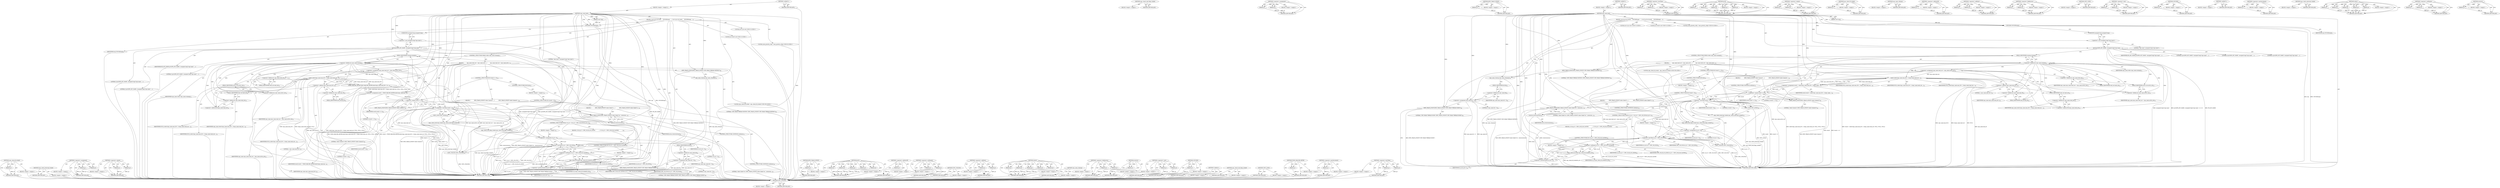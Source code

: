 digraph "&lt;operator&gt;.lessThan" {
vulnerable_221 [label=<(METHOD,UIPC_UNLOCK)>];
vulnerable_222 [label=<(BLOCK,&lt;empty&gt;,&lt;empty&gt;)>];
vulnerable_223 [label=<(METHOD_RETURN,ANY)>];
vulnerable_205 [label=<(METHOD,uipc_check_task_flags_locked)>];
vulnerable_206 [label=<(BLOCK,&lt;empty&gt;,&lt;empty&gt;)>];
vulnerable_207 [label=<(METHOD_RETURN,ANY)>];
vulnerable_159 [label=<(METHOD,&lt;operator&gt;.assignment)>];
vulnerable_160 [label=<(PARAM,p1)>];
vulnerable_161 [label=<(PARAM,p2)>];
vulnerable_162 [label=<(BLOCK,&lt;empty&gt;,&lt;empty&gt;)>];
vulnerable_163 [label=<(METHOD_RETURN,ANY)>];
vulnerable_186 [label=<(METHOD,BTIF_TRACE_EVENT)>];
vulnerable_187 [label=<(PARAM,p1)>];
vulnerable_188 [label=<(BLOCK,&lt;empty&gt;,&lt;empty&gt;)>];
vulnerable_189 [label=<(METHOD_RETURN,ANY)>];
vulnerable_6 [label=<(METHOD,&lt;global&gt;)<SUB>1</SUB>>];
vulnerable_7 [label=<(BLOCK,&lt;empty&gt;,&lt;empty&gt;)<SUB>1</SUB>>];
vulnerable_8 [label=<(METHOD,uipc_read_task)<SUB>1</SUB>>];
vulnerable_9 [label=<(PARAM,void *arg)<SUB>1</SUB>>];
vulnerable_10 [label=<(BLOCK,{
 int ch_id;
 int result;
    UNUSED(arg);

  ...,{
 int ch_id;
 int result;
    UNUSED(arg);

  ...)<SUB>2</SUB>>];
vulnerable_11 [label="<(LOCAL,int ch_id: int)<SUB>3</SUB>>"];
vulnerable_12 [label="<(LOCAL,int result: int)<SUB>4</SUB>>"];
vulnerable_13 [label=<(UNUSED,UNUSED(arg))<SUB>5</SUB>>];
vulnerable_14 [label=<(IDENTIFIER,arg,UNUSED(arg))<SUB>5</SUB>>];
vulnerable_15 [label=<(prctl,prctl(PR_SET_NAME, (unsigned long)&quot;uipc-main&quot;, ...)<SUB>7</SUB>>];
vulnerable_16 [label=<(IDENTIFIER,PR_SET_NAME,prctl(PR_SET_NAME, (unsigned long)&quot;uipc-main&quot;, ...)<SUB>7</SUB>>];
vulnerable_17 [label=<(&lt;operator&gt;.cast,(unsigned long)&quot;uipc-main&quot;)<SUB>7</SUB>>];
vulnerable_18 [label=<(UNKNOWN,unsigned long,unsigned long)<SUB>7</SUB>>];
vulnerable_19 [label=<(LITERAL,&quot;uipc-main&quot;,(unsigned long)&quot;uipc-main&quot;)<SUB>7</SUB>>];
vulnerable_20 [label=<(LITERAL,0,prctl(PR_SET_NAME, (unsigned long)&quot;uipc-main&quot;, ...)<SUB>7</SUB>>];
vulnerable_21 [label=<(LITERAL,0,prctl(PR_SET_NAME, (unsigned long)&quot;uipc-main&quot;, ...)<SUB>7</SUB>>];
vulnerable_22 [label=<(LITERAL,0,prctl(PR_SET_NAME, (unsigned long)&quot;uipc-main&quot;, ...)<SUB>7</SUB>>];
vulnerable_23 [label="<(LOCAL,raise_priority_a2dp : raise_priority_a2dp)<SUB>9</SUB>>"];
vulnerable_24 [label=<(CONTROL_STRUCTURE,WHILE,while (uipc_main.running))<SUB>11</SUB>>];
vulnerable_25 [label=<(&lt;operator&gt;.fieldAccess,uipc_main.running)<SUB>11</SUB>>];
vulnerable_26 [label=<(IDENTIFIER,uipc_main,while (uipc_main.running))<SUB>11</SUB>>];
vulnerable_27 [label=<(FIELD_IDENTIFIER,running,running)<SUB>11</SUB>>];
vulnerable_28 [label=<(BLOCK,{
         uipc_main.read_set = uipc_main.activ...,{
         uipc_main.read_set = uipc_main.activ...)<SUB>13</SUB>>];
vulnerable_29 [label=<(&lt;operator&gt;.assignment,uipc_main.read_set = uipc_main.active_set)<SUB>14</SUB>>];
vulnerable_30 [label=<(&lt;operator&gt;.fieldAccess,uipc_main.read_set)<SUB>14</SUB>>];
vulnerable_31 [label=<(IDENTIFIER,uipc_main,uipc_main.read_set = uipc_main.active_set)<SUB>14</SUB>>];
vulnerable_32 [label=<(FIELD_IDENTIFIER,read_set,read_set)<SUB>14</SUB>>];
vulnerable_33 [label=<(&lt;operator&gt;.fieldAccess,uipc_main.active_set)<SUB>14</SUB>>];
vulnerable_34 [label=<(IDENTIFIER,uipc_main,uipc_main.read_set = uipc_main.active_set)<SUB>14</SUB>>];
vulnerable_35 [label=<(FIELD_IDENTIFIER,active_set,active_set)<SUB>14</SUB>>];
vulnerable_36 [label=<(&lt;operator&gt;.assignment,result = select(uipc_main.max_fd+1, &amp;uipc_main....)<SUB>16</SUB>>];
vulnerable_37 [label=<(IDENTIFIER,result,result = select(uipc_main.max_fd+1, &amp;uipc_main....)<SUB>16</SUB>>];
vulnerable_38 [label=<(select,select(uipc_main.max_fd+1, &amp;uipc_main.read_set,...)<SUB>16</SUB>>];
vulnerable_39 [label=<(&lt;operator&gt;.addition,uipc_main.max_fd+1)<SUB>16</SUB>>];
vulnerable_40 [label=<(&lt;operator&gt;.fieldAccess,uipc_main.max_fd)<SUB>16</SUB>>];
vulnerable_41 [label=<(IDENTIFIER,uipc_main,uipc_main.max_fd+1)<SUB>16</SUB>>];
vulnerable_42 [label=<(FIELD_IDENTIFIER,max_fd,max_fd)<SUB>16</SUB>>];
vulnerable_43 [label=<(LITERAL,1,uipc_main.max_fd+1)<SUB>16</SUB>>];
vulnerable_44 [label=<(&lt;operator&gt;.addressOf,&amp;uipc_main.read_set)<SUB>16</SUB>>];
vulnerable_45 [label=<(&lt;operator&gt;.fieldAccess,uipc_main.read_set)<SUB>16</SUB>>];
vulnerable_46 [label=<(IDENTIFIER,uipc_main,select(uipc_main.max_fd+1, &amp;uipc_main.read_set,...)<SUB>16</SUB>>];
vulnerable_47 [label=<(FIELD_IDENTIFIER,read_set,read_set)<SUB>16</SUB>>];
vulnerable_48 [label=<(IDENTIFIER,NULL,select(uipc_main.max_fd+1, &amp;uipc_main.read_set,...)<SUB>16</SUB>>];
vulnerable_49 [label=<(IDENTIFIER,NULL,select(uipc_main.max_fd+1, &amp;uipc_main.read_set,...)<SUB>16</SUB>>];
vulnerable_50 [label=<(IDENTIFIER,NULL,select(uipc_main.max_fd+1, &amp;uipc_main.read_set,...)<SUB>16</SUB>>];
vulnerable_51 [label=<(CONTROL_STRUCTURE,IF,if (result == 0))<SUB>18</SUB>>];
vulnerable_52 [label=<(&lt;operator&gt;.equals,result == 0)<SUB>18</SUB>>];
vulnerable_53 [label=<(IDENTIFIER,result,result == 0)<SUB>18</SUB>>];
vulnerable_54 [label=<(LITERAL,0,result == 0)<SUB>18</SUB>>];
vulnerable_55 [label=<(BLOCK,{
            BTIF_TRACE_EVENT(&quot;select timeout&quot;...,{
            BTIF_TRACE_EVENT(&quot;select timeout&quot;...)<SUB>19</SUB>>];
vulnerable_56 [label=<(BTIF_TRACE_EVENT,BTIF_TRACE_EVENT(&quot;select timeout&quot;))<SUB>20</SUB>>];
vulnerable_57 [label=<(LITERAL,&quot;select timeout&quot;,BTIF_TRACE_EVENT(&quot;select timeout&quot;))<SUB>20</SUB>>];
vulnerable_58 [label=<(CONTROL_STRUCTURE,CONTINUE,continue;)<SUB>21</SUB>>];
vulnerable_59 [label=<(CONTROL_STRUCTURE,ELSE,else)<SUB>23</SUB>>];
vulnerable_60 [label=<(BLOCK,&lt;empty&gt;,&lt;empty&gt;)<SUB>23</SUB>>];
vulnerable_61 [label=<(CONTROL_STRUCTURE,IF,if (result &lt; 0))<SUB>23</SUB>>];
vulnerable_62 [label=<(&lt;operator&gt;.lessThan,result &lt; 0)<SUB>23</SUB>>];
vulnerable_63 [label=<(IDENTIFIER,result,result &lt; 0)<SUB>23</SUB>>];
vulnerable_64 [label=<(LITERAL,0,result &lt; 0)<SUB>23</SUB>>];
vulnerable_65 [label=<(BLOCK,{
            BTIF_TRACE_EVENT(&quot;select failed %...,{
            BTIF_TRACE_EVENT(&quot;select failed %...)<SUB>24</SUB>>];
vulnerable_66 [label=<(BTIF_TRACE_EVENT,BTIF_TRACE_EVENT(&quot;select failed %s&quot;, strerror(e...)<SUB>25</SUB>>];
vulnerable_67 [label=<(LITERAL,&quot;select failed %s&quot;,BTIF_TRACE_EVENT(&quot;select failed %s&quot;, strerror(e...)<SUB>25</SUB>>];
vulnerable_68 [label=<(strerror,strerror(errno))<SUB>25</SUB>>];
vulnerable_69 [label=<(IDENTIFIER,errno,strerror(errno))<SUB>25</SUB>>];
vulnerable_70 [label=<(CONTROL_STRUCTURE,CONTINUE,continue;)<SUB>26</SUB>>];
vulnerable_71 [label=<(UIPC_LOCK,UIPC_LOCK())<SUB>29</SUB>>];
vulnerable_72 [label=<(uipc_check_interrupt_locked,uipc_check_interrupt_locked())<SUB>32</SUB>>];
vulnerable_73 [label=<(uipc_check_task_flags_locked,uipc_check_task_flags_locked())<SUB>35</SUB>>];
vulnerable_74 [label="<(LOCAL,uipc_check_fd_locked : uipc_check_fd_locked)<SUB>38</SUB>>"];
vulnerable_75 [label=<(CONTROL_STRUCTURE,FOR,for (ch_id = 0;ch_id &lt; UIPC_CH_NUM;ch_id++))<SUB>41</SUB>>];
vulnerable_76 [label=<(BLOCK,&lt;empty&gt;,&lt;empty&gt;)<SUB>41</SUB>>];
vulnerable_77 [label=<(&lt;operator&gt;.assignment,ch_id = 0)<SUB>41</SUB>>];
vulnerable_78 [label=<(IDENTIFIER,ch_id,ch_id = 0)<SUB>41</SUB>>];
vulnerable_79 [label=<(LITERAL,0,ch_id = 0)<SUB>41</SUB>>];
vulnerable_80 [label=<(&lt;operator&gt;.lessThan,ch_id &lt; UIPC_CH_NUM)<SUB>41</SUB>>];
vulnerable_81 [label=<(IDENTIFIER,ch_id,ch_id &lt; UIPC_CH_NUM)<SUB>41</SUB>>];
vulnerable_82 [label=<(IDENTIFIER,UIPC_CH_NUM,ch_id &lt; UIPC_CH_NUM)<SUB>41</SUB>>];
vulnerable_83 [label=<(&lt;operator&gt;.postIncrement,ch_id++)<SUB>41</SUB>>];
vulnerable_84 [label=<(IDENTIFIER,ch_id,ch_id++)<SUB>41</SUB>>];
vulnerable_85 [label=<(BLOCK,{
 if (ch_id != UIPC_CH_ID_AV_AUDIO)
          ...,{
 if (ch_id != UIPC_CH_ID_AV_AUDIO)
          ...)<SUB>42</SUB>>];
vulnerable_86 [label=<(CONTROL_STRUCTURE,IF,if (ch_id != UIPC_CH_ID_AV_AUDIO))<SUB>43</SUB>>];
vulnerable_87 [label=<(&lt;operator&gt;.notEquals,ch_id != UIPC_CH_ID_AV_AUDIO)<SUB>43</SUB>>];
vulnerable_88 [label=<(IDENTIFIER,ch_id,ch_id != UIPC_CH_ID_AV_AUDIO)<SUB>43</SUB>>];
vulnerable_89 [label=<(IDENTIFIER,UIPC_CH_ID_AV_AUDIO,ch_id != UIPC_CH_ID_AV_AUDIO)<SUB>43</SUB>>];
vulnerable_90 [label=<(BLOCK,&lt;empty&gt;,&lt;empty&gt;)<SUB>44</SUB>>];
vulnerable_91 [label=<(uipc_check_fd_locked,uipc_check_fd_locked(ch_id))<SUB>44</SUB>>];
vulnerable_92 [label=<(IDENTIFIER,ch_id,uipc_check_fd_locked(ch_id))<SUB>44</SUB>>];
vulnerable_93 [label=<(UIPC_UNLOCK,UIPC_UNLOCK())<SUB>47</SUB>>];
vulnerable_94 [label=<(BTIF_TRACE_EVENT,BTIF_TRACE_EVENT(&quot;UIPC READ THREAD EXITING&quot;))<SUB>50</SUB>>];
vulnerable_95 [label=<(LITERAL,&quot;UIPC READ THREAD EXITING&quot;,BTIF_TRACE_EVENT(&quot;UIPC READ THREAD EXITING&quot;))<SUB>50</SUB>>];
vulnerable_96 [label=<(uipc_main_cleanup,uipc_main_cleanup())<SUB>52</SUB>>];
vulnerable_97 [label=<(&lt;operator&gt;.assignment,uipc_main.tid = 0)<SUB>54</SUB>>];
vulnerable_98 [label=<(&lt;operator&gt;.fieldAccess,uipc_main.tid)<SUB>54</SUB>>];
vulnerable_99 [label=<(IDENTIFIER,uipc_main,uipc_main.tid = 0)<SUB>54</SUB>>];
vulnerable_100 [label=<(FIELD_IDENTIFIER,tid,tid)<SUB>54</SUB>>];
vulnerable_101 [label=<(LITERAL,0,uipc_main.tid = 0)<SUB>54</SUB>>];
vulnerable_102 [label=<(BTIF_TRACE_EVENT,BTIF_TRACE_EVENT(&quot;UIPC READ THREAD DONE&quot;))<SUB>56</SUB>>];
vulnerable_103 [label=<(LITERAL,&quot;UIPC READ THREAD DONE&quot;,BTIF_TRACE_EVENT(&quot;UIPC READ THREAD DONE&quot;))<SUB>56</SUB>>];
vulnerable_104 [label=<(METHOD_RETURN,void)<SUB>1</SUB>>];
vulnerable_106 [label=<(METHOD_RETURN,ANY)<SUB>1</SUB>>];
vulnerable_190 [label=<(METHOD,&lt;operator&gt;.lessThan)>];
vulnerable_191 [label=<(PARAM,p1)>];
vulnerable_192 [label=<(PARAM,p2)>];
vulnerable_193 [label=<(BLOCK,&lt;empty&gt;,&lt;empty&gt;)>];
vulnerable_194 [label=<(METHOD_RETURN,ANY)>];
vulnerable_141 [label=<(METHOD,prctl)>];
vulnerable_142 [label=<(PARAM,p1)>];
vulnerable_143 [label=<(PARAM,p2)>];
vulnerable_144 [label=<(PARAM,p3)>];
vulnerable_145 [label=<(PARAM,p4)>];
vulnerable_146 [label=<(PARAM,p5)>];
vulnerable_147 [label=<(BLOCK,&lt;empty&gt;,&lt;empty&gt;)>];
vulnerable_148 [label=<(METHOD_RETURN,ANY)>];
vulnerable_181 [label=<(METHOD,&lt;operator&gt;.equals)>];
vulnerable_182 [label=<(PARAM,p1)>];
vulnerable_183 [label=<(PARAM,p2)>];
vulnerable_184 [label=<(BLOCK,&lt;empty&gt;,&lt;empty&gt;)>];
vulnerable_185 [label=<(METHOD_RETURN,ANY)>];
vulnerable_217 [label=<(METHOD,uipc_check_fd_locked)>];
vulnerable_218 [label=<(PARAM,p1)>];
vulnerable_219 [label=<(BLOCK,&lt;empty&gt;,&lt;empty&gt;)>];
vulnerable_220 [label=<(METHOD_RETURN,ANY)>];
vulnerable_224 [label=<(METHOD,uipc_main_cleanup)>];
vulnerable_225 [label=<(BLOCK,&lt;empty&gt;,&lt;empty&gt;)>];
vulnerable_226 [label=<(METHOD_RETURN,ANY)>];
vulnerable_177 [label=<(METHOD,&lt;operator&gt;.addressOf)>];
vulnerable_178 [label=<(PARAM,p1)>];
vulnerable_179 [label=<(BLOCK,&lt;empty&gt;,&lt;empty&gt;)>];
vulnerable_180 [label=<(METHOD_RETURN,ANY)>];
vulnerable_172 [label=<(METHOD,&lt;operator&gt;.addition)>];
vulnerable_173 [label=<(PARAM,p1)>];
vulnerable_174 [label=<(PARAM,p2)>];
vulnerable_175 [label=<(BLOCK,&lt;empty&gt;,&lt;empty&gt;)>];
vulnerable_176 [label=<(METHOD_RETURN,ANY)>];
vulnerable_154 [label=<(METHOD,&lt;operator&gt;.fieldAccess)>];
vulnerable_155 [label=<(PARAM,p1)>];
vulnerable_156 [label=<(PARAM,p2)>];
vulnerable_157 [label=<(BLOCK,&lt;empty&gt;,&lt;empty&gt;)>];
vulnerable_158 [label=<(METHOD_RETURN,ANY)>];
vulnerable_199 [label=<(METHOD,UIPC_LOCK)>];
vulnerable_200 [label=<(BLOCK,&lt;empty&gt;,&lt;empty&gt;)>];
vulnerable_201 [label=<(METHOD_RETURN,ANY)>];
vulnerable_149 [label=<(METHOD,&lt;operator&gt;.cast)>];
vulnerable_150 [label=<(PARAM,p1)>];
vulnerable_151 [label=<(PARAM,p2)>];
vulnerable_152 [label=<(BLOCK,&lt;empty&gt;,&lt;empty&gt;)>];
vulnerable_153 [label=<(METHOD_RETURN,ANY)>];
vulnerable_137 [label=<(METHOD,UNUSED)>];
vulnerable_138 [label=<(PARAM,p1)>];
vulnerable_139 [label=<(BLOCK,&lt;empty&gt;,&lt;empty&gt;)>];
vulnerable_140 [label=<(METHOD_RETURN,ANY)>];
vulnerable_131 [label=<(METHOD,&lt;global&gt;)<SUB>1</SUB>>];
vulnerable_132 [label=<(BLOCK,&lt;empty&gt;,&lt;empty&gt;)>];
vulnerable_133 [label=<(METHOD_RETURN,ANY)>];
vulnerable_208 [label=<(METHOD,&lt;operator&gt;.postIncrement)>];
vulnerable_209 [label=<(PARAM,p1)>];
vulnerable_210 [label=<(BLOCK,&lt;empty&gt;,&lt;empty&gt;)>];
vulnerable_211 [label=<(METHOD_RETURN,ANY)>];
vulnerable_202 [label=<(METHOD,uipc_check_interrupt_locked)>];
vulnerable_203 [label=<(BLOCK,&lt;empty&gt;,&lt;empty&gt;)>];
vulnerable_204 [label=<(METHOD_RETURN,ANY)>];
vulnerable_164 [label=<(METHOD,select)>];
vulnerable_165 [label=<(PARAM,p1)>];
vulnerable_166 [label=<(PARAM,p2)>];
vulnerable_167 [label=<(PARAM,p3)>];
vulnerable_168 [label=<(PARAM,p4)>];
vulnerable_169 [label=<(PARAM,p5)>];
vulnerable_170 [label=<(BLOCK,&lt;empty&gt;,&lt;empty&gt;)>];
vulnerable_171 [label=<(METHOD_RETURN,ANY)>];
vulnerable_212 [label=<(METHOD,&lt;operator&gt;.notEquals)>];
vulnerable_213 [label=<(PARAM,p1)>];
vulnerable_214 [label=<(PARAM,p2)>];
vulnerable_215 [label=<(BLOCK,&lt;empty&gt;,&lt;empty&gt;)>];
vulnerable_216 [label=<(METHOD_RETURN,ANY)>];
vulnerable_195 [label=<(METHOD,strerror)>];
vulnerable_196 [label=<(PARAM,p1)>];
vulnerable_197 [label=<(BLOCK,&lt;empty&gt;,&lt;empty&gt;)>];
vulnerable_198 [label=<(METHOD_RETURN,ANY)>];
fixed_222 [label=<(METHOD,uipc_check_fd_locked)>];
fixed_223 [label=<(PARAM,p1)>];
fixed_224 [label=<(BLOCK,&lt;empty&gt;,&lt;empty&gt;)>];
fixed_225 [label=<(METHOD_RETURN,ANY)>];
fixed_207 [label=<(METHOD,uipc_check_interrupt_locked)>];
fixed_208 [label=<(BLOCK,&lt;empty&gt;,&lt;empty&gt;)>];
fixed_209 [label=<(METHOD_RETURN,ANY)>];
fixed_160 [label=<(METHOD,&lt;operator&gt;.assignment)>];
fixed_161 [label=<(PARAM,p1)>];
fixed_162 [label=<(PARAM,p2)>];
fixed_163 [label=<(BLOCK,&lt;empty&gt;,&lt;empty&gt;)>];
fixed_164 [label=<(METHOD_RETURN,ANY)>];
fixed_186 [label=<(METHOD,&lt;operator&gt;.equals)>];
fixed_187 [label=<(PARAM,p1)>];
fixed_188 [label=<(PARAM,p2)>];
fixed_189 [label=<(BLOCK,&lt;empty&gt;,&lt;empty&gt;)>];
fixed_190 [label=<(METHOD_RETURN,ANY)>];
fixed_6 [label=<(METHOD,&lt;global&gt;)<SUB>1</SUB>>];
fixed_7 [label=<(BLOCK,&lt;empty&gt;,&lt;empty&gt;)<SUB>1</SUB>>];
fixed_8 [label=<(METHOD,uipc_read_task)<SUB>1</SUB>>];
fixed_9 [label=<(PARAM,void *arg)<SUB>1</SUB>>];
fixed_10 [label=<(BLOCK,{
 int ch_id;
 int result;
    UNUSED(arg);

  ...,{
 int ch_id;
 int result;
    UNUSED(arg);

  ...)<SUB>2</SUB>>];
fixed_11 [label="<(LOCAL,int ch_id: int)<SUB>3</SUB>>"];
fixed_12 [label="<(LOCAL,int result: int)<SUB>4</SUB>>"];
fixed_13 [label=<(UNUSED,UNUSED(arg))<SUB>5</SUB>>];
fixed_14 [label=<(IDENTIFIER,arg,UNUSED(arg))<SUB>5</SUB>>];
fixed_15 [label=<(prctl,prctl(PR_SET_NAME, (unsigned long)&quot;uipc-main&quot;, ...)<SUB>7</SUB>>];
fixed_16 [label=<(IDENTIFIER,PR_SET_NAME,prctl(PR_SET_NAME, (unsigned long)&quot;uipc-main&quot;, ...)<SUB>7</SUB>>];
fixed_17 [label=<(&lt;operator&gt;.cast,(unsigned long)&quot;uipc-main&quot;)<SUB>7</SUB>>];
fixed_18 [label=<(UNKNOWN,unsigned long,unsigned long)<SUB>7</SUB>>];
fixed_19 [label=<(LITERAL,&quot;uipc-main&quot;,(unsigned long)&quot;uipc-main&quot;)<SUB>7</SUB>>];
fixed_20 [label=<(LITERAL,0,prctl(PR_SET_NAME, (unsigned long)&quot;uipc-main&quot;, ...)<SUB>7</SUB>>];
fixed_21 [label=<(LITERAL,0,prctl(PR_SET_NAME, (unsigned long)&quot;uipc-main&quot;, ...)<SUB>7</SUB>>];
fixed_22 [label=<(LITERAL,0,prctl(PR_SET_NAME, (unsigned long)&quot;uipc-main&quot;, ...)<SUB>7</SUB>>];
fixed_23 [label="<(LOCAL,raise_priority_a2dp : raise_priority_a2dp)<SUB>9</SUB>>"];
fixed_24 [label=<(CONTROL_STRUCTURE,WHILE,while (uipc_main.running))<SUB>11</SUB>>];
fixed_25 [label=<(&lt;operator&gt;.fieldAccess,uipc_main.running)<SUB>11</SUB>>];
fixed_26 [label=<(IDENTIFIER,uipc_main,while (uipc_main.running))<SUB>11</SUB>>];
fixed_27 [label=<(FIELD_IDENTIFIER,running,running)<SUB>11</SUB>>];
fixed_28 [label=<(BLOCK,{
         uipc_main.read_set = uipc_main.activ...,{
         uipc_main.read_set = uipc_main.activ...)<SUB>13</SUB>>];
fixed_29 [label=<(&lt;operator&gt;.assignment,uipc_main.read_set = uipc_main.active_set)<SUB>14</SUB>>];
fixed_30 [label=<(&lt;operator&gt;.fieldAccess,uipc_main.read_set)<SUB>14</SUB>>];
fixed_31 [label=<(IDENTIFIER,uipc_main,uipc_main.read_set = uipc_main.active_set)<SUB>14</SUB>>];
fixed_32 [label=<(FIELD_IDENTIFIER,read_set,read_set)<SUB>14</SUB>>];
fixed_33 [label=<(&lt;operator&gt;.fieldAccess,uipc_main.active_set)<SUB>14</SUB>>];
fixed_34 [label=<(IDENTIFIER,uipc_main,uipc_main.read_set = uipc_main.active_set)<SUB>14</SUB>>];
fixed_35 [label=<(FIELD_IDENTIFIER,active_set,active_set)<SUB>14</SUB>>];
fixed_36 [label=<(&lt;operator&gt;.assignment,result = TEMP_FAILURE_RETRY(select(uipc_main.ma...)<SUB>16</SUB>>];
fixed_37 [label=<(IDENTIFIER,result,result = TEMP_FAILURE_RETRY(select(uipc_main.ma...)<SUB>16</SUB>>];
fixed_38 [label=<(TEMP_FAILURE_RETRY,TEMP_FAILURE_RETRY(select(uipc_main.max_fd+1, &amp;...)<SUB>16</SUB>>];
fixed_39 [label=<(select,select(uipc_main.max_fd+1, &amp;uipc_main.read_set,...)<SUB>16</SUB>>];
fixed_40 [label=<(&lt;operator&gt;.addition,uipc_main.max_fd+1)<SUB>16</SUB>>];
fixed_41 [label=<(&lt;operator&gt;.fieldAccess,uipc_main.max_fd)<SUB>16</SUB>>];
fixed_42 [label=<(IDENTIFIER,uipc_main,uipc_main.max_fd+1)<SUB>16</SUB>>];
fixed_43 [label=<(FIELD_IDENTIFIER,max_fd,max_fd)<SUB>16</SUB>>];
fixed_44 [label=<(LITERAL,1,uipc_main.max_fd+1)<SUB>16</SUB>>];
fixed_45 [label=<(&lt;operator&gt;.addressOf,&amp;uipc_main.read_set)<SUB>16</SUB>>];
fixed_46 [label=<(&lt;operator&gt;.fieldAccess,uipc_main.read_set)<SUB>16</SUB>>];
fixed_47 [label=<(IDENTIFIER,uipc_main,select(uipc_main.max_fd+1, &amp;uipc_main.read_set,...)<SUB>16</SUB>>];
fixed_48 [label=<(FIELD_IDENTIFIER,read_set,read_set)<SUB>16</SUB>>];
fixed_49 [label=<(IDENTIFIER,NULL,select(uipc_main.max_fd+1, &amp;uipc_main.read_set,...)<SUB>16</SUB>>];
fixed_50 [label=<(IDENTIFIER,NULL,select(uipc_main.max_fd+1, &amp;uipc_main.read_set,...)<SUB>16</SUB>>];
fixed_51 [label=<(IDENTIFIER,NULL,select(uipc_main.max_fd+1, &amp;uipc_main.read_set,...)<SUB>16</SUB>>];
fixed_52 [label=<(CONTROL_STRUCTURE,IF,if (result == 0))<SUB>18</SUB>>];
fixed_53 [label=<(&lt;operator&gt;.equals,result == 0)<SUB>18</SUB>>];
fixed_54 [label=<(IDENTIFIER,result,result == 0)<SUB>18</SUB>>];
fixed_55 [label=<(LITERAL,0,result == 0)<SUB>18</SUB>>];
fixed_56 [label=<(BLOCK,{
            BTIF_TRACE_EVENT(&quot;select timeout&quot;...,{
            BTIF_TRACE_EVENT(&quot;select timeout&quot;...)<SUB>19</SUB>>];
fixed_57 [label=<(BTIF_TRACE_EVENT,BTIF_TRACE_EVENT(&quot;select timeout&quot;))<SUB>20</SUB>>];
fixed_58 [label=<(LITERAL,&quot;select timeout&quot;,BTIF_TRACE_EVENT(&quot;select timeout&quot;))<SUB>20</SUB>>];
fixed_59 [label=<(CONTROL_STRUCTURE,CONTINUE,continue;)<SUB>21</SUB>>];
fixed_60 [label=<(CONTROL_STRUCTURE,ELSE,else)<SUB>23</SUB>>];
fixed_61 [label=<(BLOCK,&lt;empty&gt;,&lt;empty&gt;)<SUB>23</SUB>>];
fixed_62 [label=<(CONTROL_STRUCTURE,IF,if (result &lt; 0))<SUB>23</SUB>>];
fixed_63 [label=<(&lt;operator&gt;.lessThan,result &lt; 0)<SUB>23</SUB>>];
fixed_64 [label=<(IDENTIFIER,result,result &lt; 0)<SUB>23</SUB>>];
fixed_65 [label=<(LITERAL,0,result &lt; 0)<SUB>23</SUB>>];
fixed_66 [label=<(BLOCK,{
            BTIF_TRACE_EVENT(&quot;select failed %...,{
            BTIF_TRACE_EVENT(&quot;select failed %...)<SUB>24</SUB>>];
fixed_67 [label=<(BTIF_TRACE_EVENT,BTIF_TRACE_EVENT(&quot;select failed %s&quot;, strerror(e...)<SUB>25</SUB>>];
fixed_68 [label=<(LITERAL,&quot;select failed %s&quot;,BTIF_TRACE_EVENT(&quot;select failed %s&quot;, strerror(e...)<SUB>25</SUB>>];
fixed_69 [label=<(strerror,strerror(errno))<SUB>25</SUB>>];
fixed_70 [label=<(IDENTIFIER,errno,strerror(errno))<SUB>25</SUB>>];
fixed_71 [label=<(CONTROL_STRUCTURE,CONTINUE,continue;)<SUB>26</SUB>>];
fixed_72 [label=<(UIPC_LOCK,UIPC_LOCK())<SUB>29</SUB>>];
fixed_73 [label=<(uipc_check_interrupt_locked,uipc_check_interrupt_locked())<SUB>32</SUB>>];
fixed_74 [label=<(uipc_check_task_flags_locked,uipc_check_task_flags_locked())<SUB>35</SUB>>];
fixed_75 [label="<(LOCAL,uipc_check_fd_locked : uipc_check_fd_locked)<SUB>38</SUB>>"];
fixed_76 [label=<(CONTROL_STRUCTURE,FOR,for (ch_id = 0;ch_id &lt; UIPC_CH_NUM;ch_id++))<SUB>41</SUB>>];
fixed_77 [label=<(BLOCK,&lt;empty&gt;,&lt;empty&gt;)<SUB>41</SUB>>];
fixed_78 [label=<(&lt;operator&gt;.assignment,ch_id = 0)<SUB>41</SUB>>];
fixed_79 [label=<(IDENTIFIER,ch_id,ch_id = 0)<SUB>41</SUB>>];
fixed_80 [label=<(LITERAL,0,ch_id = 0)<SUB>41</SUB>>];
fixed_81 [label=<(&lt;operator&gt;.lessThan,ch_id &lt; UIPC_CH_NUM)<SUB>41</SUB>>];
fixed_82 [label=<(IDENTIFIER,ch_id,ch_id &lt; UIPC_CH_NUM)<SUB>41</SUB>>];
fixed_83 [label=<(IDENTIFIER,UIPC_CH_NUM,ch_id &lt; UIPC_CH_NUM)<SUB>41</SUB>>];
fixed_84 [label=<(&lt;operator&gt;.postIncrement,ch_id++)<SUB>41</SUB>>];
fixed_85 [label=<(IDENTIFIER,ch_id,ch_id++)<SUB>41</SUB>>];
fixed_86 [label=<(BLOCK,{
 if (ch_id != UIPC_CH_ID_AV_AUDIO)
          ...,{
 if (ch_id != UIPC_CH_ID_AV_AUDIO)
          ...)<SUB>42</SUB>>];
fixed_87 [label=<(CONTROL_STRUCTURE,IF,if (ch_id != UIPC_CH_ID_AV_AUDIO))<SUB>43</SUB>>];
fixed_88 [label=<(&lt;operator&gt;.notEquals,ch_id != UIPC_CH_ID_AV_AUDIO)<SUB>43</SUB>>];
fixed_89 [label=<(IDENTIFIER,ch_id,ch_id != UIPC_CH_ID_AV_AUDIO)<SUB>43</SUB>>];
fixed_90 [label=<(IDENTIFIER,UIPC_CH_ID_AV_AUDIO,ch_id != UIPC_CH_ID_AV_AUDIO)<SUB>43</SUB>>];
fixed_91 [label=<(BLOCK,&lt;empty&gt;,&lt;empty&gt;)<SUB>44</SUB>>];
fixed_92 [label=<(uipc_check_fd_locked,uipc_check_fd_locked(ch_id))<SUB>44</SUB>>];
fixed_93 [label=<(IDENTIFIER,ch_id,uipc_check_fd_locked(ch_id))<SUB>44</SUB>>];
fixed_94 [label=<(UIPC_UNLOCK,UIPC_UNLOCK())<SUB>47</SUB>>];
fixed_95 [label=<(BTIF_TRACE_EVENT,BTIF_TRACE_EVENT(&quot;UIPC READ THREAD EXITING&quot;))<SUB>50</SUB>>];
fixed_96 [label=<(LITERAL,&quot;UIPC READ THREAD EXITING&quot;,BTIF_TRACE_EVENT(&quot;UIPC READ THREAD EXITING&quot;))<SUB>50</SUB>>];
fixed_97 [label=<(uipc_main_cleanup,uipc_main_cleanup())<SUB>52</SUB>>];
fixed_98 [label=<(&lt;operator&gt;.assignment,uipc_main.tid = 0)<SUB>54</SUB>>];
fixed_99 [label=<(&lt;operator&gt;.fieldAccess,uipc_main.tid)<SUB>54</SUB>>];
fixed_100 [label=<(IDENTIFIER,uipc_main,uipc_main.tid = 0)<SUB>54</SUB>>];
fixed_101 [label=<(FIELD_IDENTIFIER,tid,tid)<SUB>54</SUB>>];
fixed_102 [label=<(LITERAL,0,uipc_main.tid = 0)<SUB>54</SUB>>];
fixed_103 [label=<(BTIF_TRACE_EVENT,BTIF_TRACE_EVENT(&quot;UIPC READ THREAD DONE&quot;))<SUB>56</SUB>>];
fixed_104 [label=<(LITERAL,&quot;UIPC READ THREAD DONE&quot;,BTIF_TRACE_EVENT(&quot;UIPC READ THREAD DONE&quot;))<SUB>56</SUB>>];
fixed_105 [label=<(METHOD_RETURN,void)<SUB>1</SUB>>];
fixed_107 [label=<(METHOD_RETURN,ANY)<SUB>1</SUB>>];
fixed_191 [label=<(METHOD,BTIF_TRACE_EVENT)>];
fixed_192 [label=<(PARAM,p1)>];
fixed_193 [label=<(BLOCK,&lt;empty&gt;,&lt;empty&gt;)>];
fixed_194 [label=<(METHOD_RETURN,ANY)>];
fixed_142 [label=<(METHOD,prctl)>];
fixed_143 [label=<(PARAM,p1)>];
fixed_144 [label=<(PARAM,p2)>];
fixed_145 [label=<(PARAM,p3)>];
fixed_146 [label=<(PARAM,p4)>];
fixed_147 [label=<(PARAM,p5)>];
fixed_148 [label=<(BLOCK,&lt;empty&gt;,&lt;empty&gt;)>];
fixed_149 [label=<(METHOD_RETURN,ANY)>];
fixed_182 [label=<(METHOD,&lt;operator&gt;.addressOf)>];
fixed_183 [label=<(PARAM,p1)>];
fixed_184 [label=<(BLOCK,&lt;empty&gt;,&lt;empty&gt;)>];
fixed_185 [label=<(METHOD_RETURN,ANY)>];
fixed_217 [label=<(METHOD,&lt;operator&gt;.notEquals)>];
fixed_218 [label=<(PARAM,p1)>];
fixed_219 [label=<(PARAM,p2)>];
fixed_220 [label=<(BLOCK,&lt;empty&gt;,&lt;empty&gt;)>];
fixed_221 [label=<(METHOD_RETURN,ANY)>];
fixed_226 [label=<(METHOD,UIPC_UNLOCK)>];
fixed_227 [label=<(BLOCK,&lt;empty&gt;,&lt;empty&gt;)>];
fixed_228 [label=<(METHOD_RETURN,ANY)>];
fixed_177 [label=<(METHOD,&lt;operator&gt;.addition)>];
fixed_178 [label=<(PARAM,p1)>];
fixed_179 [label=<(PARAM,p2)>];
fixed_180 [label=<(BLOCK,&lt;empty&gt;,&lt;empty&gt;)>];
fixed_181 [label=<(METHOD_RETURN,ANY)>];
fixed_169 [label=<(METHOD,select)>];
fixed_170 [label=<(PARAM,p1)>];
fixed_171 [label=<(PARAM,p2)>];
fixed_172 [label=<(PARAM,p3)>];
fixed_173 [label=<(PARAM,p4)>];
fixed_174 [label=<(PARAM,p5)>];
fixed_175 [label=<(BLOCK,&lt;empty&gt;,&lt;empty&gt;)>];
fixed_176 [label=<(METHOD_RETURN,ANY)>];
fixed_229 [label=<(METHOD,uipc_main_cleanup)>];
fixed_230 [label=<(BLOCK,&lt;empty&gt;,&lt;empty&gt;)>];
fixed_231 [label=<(METHOD_RETURN,ANY)>];
fixed_155 [label=<(METHOD,&lt;operator&gt;.fieldAccess)>];
fixed_156 [label=<(PARAM,p1)>];
fixed_157 [label=<(PARAM,p2)>];
fixed_158 [label=<(BLOCK,&lt;empty&gt;,&lt;empty&gt;)>];
fixed_159 [label=<(METHOD_RETURN,ANY)>];
fixed_200 [label=<(METHOD,strerror)>];
fixed_201 [label=<(PARAM,p1)>];
fixed_202 [label=<(BLOCK,&lt;empty&gt;,&lt;empty&gt;)>];
fixed_203 [label=<(METHOD_RETURN,ANY)>];
fixed_150 [label=<(METHOD,&lt;operator&gt;.cast)>];
fixed_151 [label=<(PARAM,p1)>];
fixed_152 [label=<(PARAM,p2)>];
fixed_153 [label=<(BLOCK,&lt;empty&gt;,&lt;empty&gt;)>];
fixed_154 [label=<(METHOD_RETURN,ANY)>];
fixed_138 [label=<(METHOD,UNUSED)>];
fixed_139 [label=<(PARAM,p1)>];
fixed_140 [label=<(BLOCK,&lt;empty&gt;,&lt;empty&gt;)>];
fixed_141 [label=<(METHOD_RETURN,ANY)>];
fixed_132 [label=<(METHOD,&lt;global&gt;)<SUB>1</SUB>>];
fixed_133 [label=<(BLOCK,&lt;empty&gt;,&lt;empty&gt;)>];
fixed_134 [label=<(METHOD_RETURN,ANY)>];
fixed_210 [label=<(METHOD,uipc_check_task_flags_locked)>];
fixed_211 [label=<(BLOCK,&lt;empty&gt;,&lt;empty&gt;)>];
fixed_212 [label=<(METHOD_RETURN,ANY)>];
fixed_204 [label=<(METHOD,UIPC_LOCK)>];
fixed_205 [label=<(BLOCK,&lt;empty&gt;,&lt;empty&gt;)>];
fixed_206 [label=<(METHOD_RETURN,ANY)>];
fixed_165 [label=<(METHOD,TEMP_FAILURE_RETRY)>];
fixed_166 [label=<(PARAM,p1)>];
fixed_167 [label=<(BLOCK,&lt;empty&gt;,&lt;empty&gt;)>];
fixed_168 [label=<(METHOD_RETURN,ANY)>];
fixed_213 [label=<(METHOD,&lt;operator&gt;.postIncrement)>];
fixed_214 [label=<(PARAM,p1)>];
fixed_215 [label=<(BLOCK,&lt;empty&gt;,&lt;empty&gt;)>];
fixed_216 [label=<(METHOD_RETURN,ANY)>];
fixed_195 [label=<(METHOD,&lt;operator&gt;.lessThan)>];
fixed_196 [label=<(PARAM,p1)>];
fixed_197 [label=<(PARAM,p2)>];
fixed_198 [label=<(BLOCK,&lt;empty&gt;,&lt;empty&gt;)>];
fixed_199 [label=<(METHOD_RETURN,ANY)>];
vulnerable_221 -> vulnerable_222  [key=0, label="AST: "];
vulnerable_221 -> vulnerable_223  [key=0, label="AST: "];
vulnerable_221 -> vulnerable_223  [key=1, label="CFG: "];
vulnerable_205 -> vulnerable_206  [key=0, label="AST: "];
vulnerable_205 -> vulnerable_207  [key=0, label="AST: "];
vulnerable_205 -> vulnerable_207  [key=1, label="CFG: "];
vulnerable_159 -> vulnerable_160  [key=0, label="AST: "];
vulnerable_159 -> vulnerable_160  [key=1, label="DDG: "];
vulnerable_159 -> vulnerable_162  [key=0, label="AST: "];
vulnerable_159 -> vulnerable_161  [key=0, label="AST: "];
vulnerable_159 -> vulnerable_161  [key=1, label="DDG: "];
vulnerable_159 -> vulnerable_163  [key=0, label="AST: "];
vulnerable_159 -> vulnerable_163  [key=1, label="CFG: "];
vulnerable_160 -> vulnerable_163  [key=0, label="DDG: p1"];
vulnerable_161 -> vulnerable_163  [key=0, label="DDG: p2"];
vulnerable_186 -> vulnerable_187  [key=0, label="AST: "];
vulnerable_186 -> vulnerable_187  [key=1, label="DDG: "];
vulnerable_186 -> vulnerable_188  [key=0, label="AST: "];
vulnerable_186 -> vulnerable_189  [key=0, label="AST: "];
vulnerable_186 -> vulnerable_189  [key=1, label="CFG: "];
vulnerable_187 -> vulnerable_189  [key=0, label="DDG: p1"];
vulnerable_6 -> vulnerable_7  [key=0, label="AST: "];
vulnerable_6 -> vulnerable_106  [key=0, label="AST: "];
vulnerable_6 -> vulnerable_106  [key=1, label="CFG: "];
vulnerable_7 -> vulnerable_8  [key=0, label="AST: "];
vulnerable_8 -> vulnerable_9  [key=0, label="AST: "];
vulnerable_8 -> vulnerable_9  [key=1, label="DDG: "];
vulnerable_8 -> vulnerable_10  [key=0, label="AST: "];
vulnerable_8 -> vulnerable_104  [key=0, label="AST: "];
vulnerable_8 -> vulnerable_13  [key=0, label="CFG: "];
vulnerable_8 -> vulnerable_13  [key=1, label="DDG: "];
vulnerable_8 -> vulnerable_96  [key=0, label="DDG: "];
vulnerable_8 -> vulnerable_97  [key=0, label="DDG: "];
vulnerable_8 -> vulnerable_15  [key=0, label="DDG: "];
vulnerable_8 -> vulnerable_94  [key=0, label="DDG: "];
vulnerable_8 -> vulnerable_102  [key=0, label="DDG: "];
vulnerable_8 -> vulnerable_17  [key=0, label="DDG: "];
vulnerable_8 -> vulnerable_71  [key=0, label="DDG: "];
vulnerable_8 -> vulnerable_72  [key=0, label="DDG: "];
vulnerable_8 -> vulnerable_73  [key=0, label="DDG: "];
vulnerable_8 -> vulnerable_93  [key=0, label="DDG: "];
vulnerable_8 -> vulnerable_38  [key=0, label="DDG: "];
vulnerable_8 -> vulnerable_52  [key=0, label="DDG: "];
vulnerable_8 -> vulnerable_77  [key=0, label="DDG: "];
vulnerable_8 -> vulnerable_80  [key=0, label="DDG: "];
vulnerable_8 -> vulnerable_83  [key=0, label="DDG: "];
vulnerable_8 -> vulnerable_39  [key=0, label="DDG: "];
vulnerable_8 -> vulnerable_56  [key=0, label="DDG: "];
vulnerable_8 -> vulnerable_87  [key=0, label="DDG: "];
vulnerable_8 -> vulnerable_62  [key=0, label="DDG: "];
vulnerable_8 -> vulnerable_91  [key=0, label="DDG: "];
vulnerable_8 -> vulnerable_66  [key=0, label="DDG: "];
vulnerable_8 -> vulnerable_68  [key=0, label="DDG: "];
vulnerable_9 -> vulnerable_13  [key=0, label="DDG: arg"];
vulnerable_10 -> vulnerable_11  [key=0, label="AST: "];
vulnerable_10 -> vulnerable_12  [key=0, label="AST: "];
vulnerable_10 -> vulnerable_13  [key=0, label="AST: "];
vulnerable_10 -> vulnerable_15  [key=0, label="AST: "];
vulnerable_10 -> vulnerable_23  [key=0, label="AST: "];
vulnerable_10 -> vulnerable_24  [key=0, label="AST: "];
vulnerable_10 -> vulnerable_94  [key=0, label="AST: "];
vulnerable_10 -> vulnerable_96  [key=0, label="AST: "];
vulnerable_10 -> vulnerable_97  [key=0, label="AST: "];
vulnerable_10 -> vulnerable_102  [key=0, label="AST: "];
vulnerable_13 -> vulnerable_14  [key=0, label="AST: "];
vulnerable_13 -> vulnerable_18  [key=0, label="CFG: "];
vulnerable_13 -> vulnerable_104  [key=0, label="DDG: arg"];
vulnerable_13 -> vulnerable_104  [key=1, label="DDG: UNUSED(arg)"];
vulnerable_15 -> vulnerable_16  [key=0, label="AST: "];
vulnerable_15 -> vulnerable_17  [key=0, label="AST: "];
vulnerable_15 -> vulnerable_20  [key=0, label="AST: "];
vulnerable_15 -> vulnerable_21  [key=0, label="AST: "];
vulnerable_15 -> vulnerable_22  [key=0, label="AST: "];
vulnerable_15 -> vulnerable_27  [key=0, label="CFG: "];
vulnerable_15 -> vulnerable_104  [key=0, label="DDG: (unsigned long)&quot;uipc-main&quot;"];
vulnerable_15 -> vulnerable_104  [key=1, label="DDG: prctl(PR_SET_NAME, (unsigned long)&quot;uipc-main&quot;, 0, 0, 0)"];
vulnerable_15 -> vulnerable_104  [key=2, label="DDG: PR_SET_NAME"];
vulnerable_17 -> vulnerable_18  [key=0, label="AST: "];
vulnerable_17 -> vulnerable_19  [key=0, label="AST: "];
vulnerable_17 -> vulnerable_15  [key=0, label="CFG: "];
vulnerable_18 -> vulnerable_17  [key=0, label="CFG: "];
vulnerable_24 -> vulnerable_25  [key=0, label="AST: "];
vulnerable_24 -> vulnerable_28  [key=0, label="AST: "];
vulnerable_25 -> vulnerable_26  [key=0, label="AST: "];
vulnerable_25 -> vulnerable_27  [key=0, label="AST: "];
vulnerable_25 -> vulnerable_27  [key=1, label="CDG: "];
vulnerable_25 -> vulnerable_32  [key=0, label="CFG: "];
vulnerable_25 -> vulnerable_32  [key=1, label="CDG: "];
vulnerable_25 -> vulnerable_94  [key=0, label="CFG: "];
vulnerable_25 -> vulnerable_47  [key=0, label="CDG: "];
vulnerable_25 -> vulnerable_30  [key=0, label="CDG: "];
vulnerable_25 -> vulnerable_42  [key=0, label="CDG: "];
vulnerable_25 -> vulnerable_52  [key=0, label="CDG: "];
vulnerable_25 -> vulnerable_38  [key=0, label="CDG: "];
vulnerable_25 -> vulnerable_25  [key=0, label="CDG: "];
vulnerable_25 -> vulnerable_45  [key=0, label="CDG: "];
vulnerable_25 -> vulnerable_40  [key=0, label="CDG: "];
vulnerable_25 -> vulnerable_29  [key=0, label="CDG: "];
vulnerable_25 -> vulnerable_44  [key=0, label="CDG: "];
vulnerable_25 -> vulnerable_35  [key=0, label="CDG: "];
vulnerable_25 -> vulnerable_33  [key=0, label="CDG: "];
vulnerable_25 -> vulnerable_36  [key=0, label="CDG: "];
vulnerable_25 -> vulnerable_39  [key=0, label="CDG: "];
vulnerable_27 -> vulnerable_25  [key=0, label="CFG: "];
vulnerable_28 -> vulnerable_29  [key=0, label="AST: "];
vulnerable_28 -> vulnerable_36  [key=0, label="AST: "];
vulnerable_28 -> vulnerable_51  [key=0, label="AST: "];
vulnerable_28 -> vulnerable_71  [key=0, label="AST: "];
vulnerable_28 -> vulnerable_72  [key=0, label="AST: "];
vulnerable_28 -> vulnerable_73  [key=0, label="AST: "];
vulnerable_28 -> vulnerable_74  [key=0, label="AST: "];
vulnerable_28 -> vulnerable_75  [key=0, label="AST: "];
vulnerable_28 -> vulnerable_93  [key=0, label="AST: "];
vulnerable_29 -> vulnerable_30  [key=0, label="AST: "];
vulnerable_29 -> vulnerable_33  [key=0, label="AST: "];
vulnerable_29 -> vulnerable_42  [key=0, label="CFG: "];
vulnerable_29 -> vulnerable_104  [key=0, label="DDG: uipc_main.read_set"];
vulnerable_29 -> vulnerable_104  [key=1, label="DDG: uipc_main.active_set"];
vulnerable_29 -> vulnerable_104  [key=2, label="DDG: uipc_main.read_set = uipc_main.active_set"];
vulnerable_29 -> vulnerable_38  [key=0, label="DDG: uipc_main.read_set"];
vulnerable_30 -> vulnerable_31  [key=0, label="AST: "];
vulnerable_30 -> vulnerable_32  [key=0, label="AST: "];
vulnerable_30 -> vulnerable_35  [key=0, label="CFG: "];
vulnerable_32 -> vulnerable_30  [key=0, label="CFG: "];
vulnerable_33 -> vulnerable_34  [key=0, label="AST: "];
vulnerable_33 -> vulnerable_35  [key=0, label="AST: "];
vulnerable_33 -> vulnerable_29  [key=0, label="CFG: "];
vulnerable_35 -> vulnerable_33  [key=0, label="CFG: "];
vulnerable_36 -> vulnerable_37  [key=0, label="AST: "];
vulnerable_36 -> vulnerable_38  [key=0, label="AST: "];
vulnerable_36 -> vulnerable_52  [key=0, label="CFG: "];
vulnerable_36 -> vulnerable_52  [key=1, label="DDG: result"];
vulnerable_36 -> vulnerable_104  [key=0, label="DDG: select(uipc_main.max_fd+1, &amp;uipc_main.read_set, NULL, NULL, NULL)"];
vulnerable_36 -> vulnerable_104  [key=1, label="DDG: result = select(uipc_main.max_fd+1, &amp;uipc_main.read_set, NULL, NULL, NULL)"];
vulnerable_38 -> vulnerable_39  [key=0, label="AST: "];
vulnerable_38 -> vulnerable_44  [key=0, label="AST: "];
vulnerable_38 -> vulnerable_48  [key=0, label="AST: "];
vulnerable_38 -> vulnerable_49  [key=0, label="AST: "];
vulnerable_38 -> vulnerable_50  [key=0, label="AST: "];
vulnerable_38 -> vulnerable_36  [key=0, label="CFG: "];
vulnerable_38 -> vulnerable_36  [key=1, label="DDG: &amp;uipc_main.read_set"];
vulnerable_38 -> vulnerable_36  [key=2, label="DDG: uipc_main.max_fd+1"];
vulnerable_38 -> vulnerable_36  [key=3, label="DDG: NULL"];
vulnerable_38 -> vulnerable_104  [key=0, label="DDG: uipc_main.max_fd+1"];
vulnerable_38 -> vulnerable_104  [key=1, label="DDG: &amp;uipc_main.read_set"];
vulnerable_38 -> vulnerable_104  [key=2, label="DDG: NULL"];
vulnerable_39 -> vulnerable_40  [key=0, label="AST: "];
vulnerable_39 -> vulnerable_43  [key=0, label="AST: "];
vulnerable_39 -> vulnerable_47  [key=0, label="CFG: "];
vulnerable_39 -> vulnerable_104  [key=0, label="DDG: uipc_main.max_fd"];
vulnerable_40 -> vulnerable_41  [key=0, label="AST: "];
vulnerable_40 -> vulnerable_42  [key=0, label="AST: "];
vulnerable_40 -> vulnerable_39  [key=0, label="CFG: "];
vulnerable_42 -> vulnerable_40  [key=0, label="CFG: "];
vulnerable_44 -> vulnerable_45  [key=0, label="AST: "];
vulnerable_44 -> vulnerable_38  [key=0, label="CFG: "];
vulnerable_45 -> vulnerable_46  [key=0, label="AST: "];
vulnerable_45 -> vulnerable_47  [key=0, label="AST: "];
vulnerable_45 -> vulnerable_44  [key=0, label="CFG: "];
vulnerable_47 -> vulnerable_45  [key=0, label="CFG: "];
vulnerable_51 -> vulnerable_52  [key=0, label="AST: "];
vulnerable_51 -> vulnerable_55  [key=0, label="AST: "];
vulnerable_51 -> vulnerable_59  [key=0, label="AST: "];
vulnerable_52 -> vulnerable_53  [key=0, label="AST: "];
vulnerable_52 -> vulnerable_54  [key=0, label="AST: "];
vulnerable_52 -> vulnerable_56  [key=0, label="CFG: "];
vulnerable_52 -> vulnerable_56  [key=1, label="CDG: "];
vulnerable_52 -> vulnerable_62  [key=0, label="CFG: "];
vulnerable_52 -> vulnerable_62  [key=1, label="DDG: result"];
vulnerable_52 -> vulnerable_62  [key=2, label="CDG: "];
vulnerable_52 -> vulnerable_104  [key=0, label="DDG: result"];
vulnerable_52 -> vulnerable_104  [key=1, label="DDG: result == 0"];
vulnerable_55 -> vulnerable_56  [key=0, label="AST: "];
vulnerable_55 -> vulnerable_58  [key=0, label="AST: "];
vulnerable_56 -> vulnerable_57  [key=0, label="AST: "];
vulnerable_56 -> vulnerable_27  [key=0, label="CFG: "];
vulnerable_56 -> vulnerable_104  [key=0, label="DDG: BTIF_TRACE_EVENT(&quot;select timeout&quot;)"];
vulnerable_59 -> vulnerable_60  [key=0, label="AST: "];
vulnerable_60 -> vulnerable_61  [key=0, label="AST: "];
vulnerable_61 -> vulnerable_62  [key=0, label="AST: "];
vulnerable_61 -> vulnerable_65  [key=0, label="AST: "];
vulnerable_62 -> vulnerable_63  [key=0, label="AST: "];
vulnerable_62 -> vulnerable_64  [key=0, label="AST: "];
vulnerable_62 -> vulnerable_71  [key=0, label="CFG: "];
vulnerable_62 -> vulnerable_71  [key=1, label="CDG: "];
vulnerable_62 -> vulnerable_68  [key=0, label="CFG: "];
vulnerable_62 -> vulnerable_68  [key=1, label="CDG: "];
vulnerable_62 -> vulnerable_104  [key=0, label="DDG: result"];
vulnerable_62 -> vulnerable_104  [key=1, label="DDG: result &lt; 0"];
vulnerable_62 -> vulnerable_73  [key=0, label="CDG: "];
vulnerable_62 -> vulnerable_77  [key=0, label="CDG: "];
vulnerable_62 -> vulnerable_66  [key=0, label="CDG: "];
vulnerable_62 -> vulnerable_72  [key=0, label="CDG: "];
vulnerable_62 -> vulnerable_93  [key=0, label="CDG: "];
vulnerable_62 -> vulnerable_80  [key=0, label="CDG: "];
vulnerable_65 -> vulnerable_66  [key=0, label="AST: "];
vulnerable_65 -> vulnerable_70  [key=0, label="AST: "];
vulnerable_66 -> vulnerable_67  [key=0, label="AST: "];
vulnerable_66 -> vulnerable_68  [key=0, label="AST: "];
vulnerable_66 -> vulnerable_27  [key=0, label="CFG: "];
vulnerable_66 -> vulnerable_104  [key=0, label="DDG: strerror(errno)"];
vulnerable_66 -> vulnerable_104  [key=1, label="DDG: BTIF_TRACE_EVENT(&quot;select failed %s&quot;, strerror(errno))"];
vulnerable_68 -> vulnerable_69  [key=0, label="AST: "];
vulnerable_68 -> vulnerable_66  [key=0, label="CFG: "];
vulnerable_68 -> vulnerable_66  [key=1, label="DDG: errno"];
vulnerable_68 -> vulnerable_104  [key=0, label="DDG: errno"];
vulnerable_71 -> vulnerable_72  [key=0, label="CFG: "];
vulnerable_71 -> vulnerable_104  [key=0, label="DDG: UIPC_LOCK()"];
vulnerable_72 -> vulnerable_73  [key=0, label="CFG: "];
vulnerable_72 -> vulnerable_104  [key=0, label="DDG: uipc_check_interrupt_locked()"];
vulnerable_73 -> vulnerable_77  [key=0, label="CFG: "];
vulnerable_73 -> vulnerable_104  [key=0, label="DDG: uipc_check_task_flags_locked()"];
vulnerable_75 -> vulnerable_76  [key=0, label="AST: "];
vulnerable_75 -> vulnerable_80  [key=0, label="AST: "];
vulnerable_75 -> vulnerable_83  [key=0, label="AST: "];
vulnerable_75 -> vulnerable_85  [key=0, label="AST: "];
vulnerable_76 -> vulnerable_77  [key=0, label="AST: "];
vulnerable_77 -> vulnerable_78  [key=0, label="AST: "];
vulnerable_77 -> vulnerable_79  [key=0, label="AST: "];
vulnerable_77 -> vulnerable_80  [key=0, label="CFG: "];
vulnerable_77 -> vulnerable_80  [key=1, label="DDG: ch_id"];
vulnerable_77 -> vulnerable_104  [key=0, label="DDG: ch_id = 0"];
vulnerable_80 -> vulnerable_81  [key=0, label="AST: "];
vulnerable_80 -> vulnerable_82  [key=0, label="AST: "];
vulnerable_80 -> vulnerable_93  [key=0, label="CFG: "];
vulnerable_80 -> vulnerable_87  [key=0, label="CFG: "];
vulnerable_80 -> vulnerable_87  [key=1, label="DDG: ch_id"];
vulnerable_80 -> vulnerable_87  [key=2, label="CDG: "];
vulnerable_80 -> vulnerable_104  [key=0, label="DDG: ch_id"];
vulnerable_80 -> vulnerable_104  [key=1, label="DDG: ch_id &lt; UIPC_CH_NUM"];
vulnerable_80 -> vulnerable_104  [key=2, label="DDG: UIPC_CH_NUM"];
vulnerable_80 -> vulnerable_80  [key=0, label="CDG: "];
vulnerable_80 -> vulnerable_83  [key=0, label="CDG: "];
vulnerable_83 -> vulnerable_84  [key=0, label="AST: "];
vulnerable_83 -> vulnerable_80  [key=0, label="CFG: "];
vulnerable_83 -> vulnerable_80  [key=1, label="DDG: ch_id"];
vulnerable_83 -> vulnerable_104  [key=0, label="DDG: ch_id++"];
vulnerable_85 -> vulnerable_86  [key=0, label="AST: "];
vulnerable_86 -> vulnerable_87  [key=0, label="AST: "];
vulnerable_86 -> vulnerable_90  [key=0, label="AST: "];
vulnerable_87 -> vulnerable_88  [key=0, label="AST: "];
vulnerable_87 -> vulnerable_89  [key=0, label="AST: "];
vulnerable_87 -> vulnerable_91  [key=0, label="CFG: "];
vulnerable_87 -> vulnerable_91  [key=1, label="DDG: ch_id"];
vulnerable_87 -> vulnerable_91  [key=2, label="CDG: "];
vulnerable_87 -> vulnerable_83  [key=0, label="CFG: "];
vulnerable_87 -> vulnerable_83  [key=1, label="DDG: ch_id"];
vulnerable_87 -> vulnerable_104  [key=0, label="DDG: ch_id != UIPC_CH_ID_AV_AUDIO"];
vulnerable_87 -> vulnerable_104  [key=1, label="DDG: UIPC_CH_ID_AV_AUDIO"];
vulnerable_90 -> vulnerable_91  [key=0, label="AST: "];
vulnerable_91 -> vulnerable_92  [key=0, label="AST: "];
vulnerable_91 -> vulnerable_83  [key=0, label="CFG: "];
vulnerable_91 -> vulnerable_83  [key=1, label="DDG: ch_id"];
vulnerable_91 -> vulnerable_104  [key=0, label="DDG: uipc_check_fd_locked(ch_id)"];
vulnerable_93 -> vulnerable_27  [key=0, label="CFG: "];
vulnerable_93 -> vulnerable_104  [key=0, label="DDG: UIPC_UNLOCK()"];
vulnerable_94 -> vulnerable_95  [key=0, label="AST: "];
vulnerable_94 -> vulnerable_96  [key=0, label="CFG: "];
vulnerable_94 -> vulnerable_104  [key=0, label="DDG: BTIF_TRACE_EVENT(&quot;UIPC READ THREAD EXITING&quot;)"];
vulnerable_96 -> vulnerable_100  [key=0, label="CFG: "];
vulnerable_96 -> vulnerable_104  [key=0, label="DDG: uipc_main_cleanup()"];
vulnerable_97 -> vulnerable_98  [key=0, label="AST: "];
vulnerable_97 -> vulnerable_101  [key=0, label="AST: "];
vulnerable_97 -> vulnerable_102  [key=0, label="CFG: "];
vulnerable_97 -> vulnerable_104  [key=0, label="DDG: uipc_main.tid"];
vulnerable_97 -> vulnerable_104  [key=1, label="DDG: uipc_main.tid = 0"];
vulnerable_98 -> vulnerable_99  [key=0, label="AST: "];
vulnerable_98 -> vulnerable_100  [key=0, label="AST: "];
vulnerable_98 -> vulnerable_97  [key=0, label="CFG: "];
vulnerable_100 -> vulnerable_98  [key=0, label="CFG: "];
vulnerable_102 -> vulnerable_103  [key=0, label="AST: "];
vulnerable_102 -> vulnerable_104  [key=0, label="CFG: "];
vulnerable_102 -> vulnerable_104  [key=1, label="DDG: BTIF_TRACE_EVENT(&quot;UIPC READ THREAD DONE&quot;)"];
vulnerable_190 -> vulnerable_191  [key=0, label="AST: "];
vulnerable_190 -> vulnerable_191  [key=1, label="DDG: "];
vulnerable_190 -> vulnerable_193  [key=0, label="AST: "];
vulnerable_190 -> vulnerable_192  [key=0, label="AST: "];
vulnerable_190 -> vulnerable_192  [key=1, label="DDG: "];
vulnerable_190 -> vulnerable_194  [key=0, label="AST: "];
vulnerable_190 -> vulnerable_194  [key=1, label="CFG: "];
vulnerable_191 -> vulnerable_194  [key=0, label="DDG: p1"];
vulnerable_192 -> vulnerable_194  [key=0, label="DDG: p2"];
vulnerable_141 -> vulnerable_142  [key=0, label="AST: "];
vulnerable_141 -> vulnerable_142  [key=1, label="DDG: "];
vulnerable_141 -> vulnerable_147  [key=0, label="AST: "];
vulnerable_141 -> vulnerable_143  [key=0, label="AST: "];
vulnerable_141 -> vulnerable_143  [key=1, label="DDG: "];
vulnerable_141 -> vulnerable_148  [key=0, label="AST: "];
vulnerable_141 -> vulnerable_148  [key=1, label="CFG: "];
vulnerable_141 -> vulnerable_144  [key=0, label="AST: "];
vulnerable_141 -> vulnerable_144  [key=1, label="DDG: "];
vulnerable_141 -> vulnerable_145  [key=0, label="AST: "];
vulnerable_141 -> vulnerable_145  [key=1, label="DDG: "];
vulnerable_141 -> vulnerable_146  [key=0, label="AST: "];
vulnerable_141 -> vulnerable_146  [key=1, label="DDG: "];
vulnerable_142 -> vulnerable_148  [key=0, label="DDG: p1"];
vulnerable_143 -> vulnerable_148  [key=0, label="DDG: p2"];
vulnerable_144 -> vulnerable_148  [key=0, label="DDG: p3"];
vulnerable_145 -> vulnerable_148  [key=0, label="DDG: p4"];
vulnerable_146 -> vulnerable_148  [key=0, label="DDG: p5"];
vulnerable_181 -> vulnerable_182  [key=0, label="AST: "];
vulnerable_181 -> vulnerable_182  [key=1, label="DDG: "];
vulnerable_181 -> vulnerable_184  [key=0, label="AST: "];
vulnerable_181 -> vulnerable_183  [key=0, label="AST: "];
vulnerable_181 -> vulnerable_183  [key=1, label="DDG: "];
vulnerable_181 -> vulnerable_185  [key=0, label="AST: "];
vulnerable_181 -> vulnerable_185  [key=1, label="CFG: "];
vulnerable_182 -> vulnerable_185  [key=0, label="DDG: p1"];
vulnerable_183 -> vulnerable_185  [key=0, label="DDG: p2"];
vulnerable_217 -> vulnerable_218  [key=0, label="AST: "];
vulnerable_217 -> vulnerable_218  [key=1, label="DDG: "];
vulnerable_217 -> vulnerable_219  [key=0, label="AST: "];
vulnerable_217 -> vulnerable_220  [key=0, label="AST: "];
vulnerable_217 -> vulnerable_220  [key=1, label="CFG: "];
vulnerable_218 -> vulnerable_220  [key=0, label="DDG: p1"];
vulnerable_224 -> vulnerable_225  [key=0, label="AST: "];
vulnerable_224 -> vulnerable_226  [key=0, label="AST: "];
vulnerable_224 -> vulnerable_226  [key=1, label="CFG: "];
vulnerable_177 -> vulnerable_178  [key=0, label="AST: "];
vulnerable_177 -> vulnerable_178  [key=1, label="DDG: "];
vulnerable_177 -> vulnerable_179  [key=0, label="AST: "];
vulnerable_177 -> vulnerable_180  [key=0, label="AST: "];
vulnerable_177 -> vulnerable_180  [key=1, label="CFG: "];
vulnerable_178 -> vulnerable_180  [key=0, label="DDG: p1"];
vulnerable_172 -> vulnerable_173  [key=0, label="AST: "];
vulnerable_172 -> vulnerable_173  [key=1, label="DDG: "];
vulnerable_172 -> vulnerable_175  [key=0, label="AST: "];
vulnerable_172 -> vulnerable_174  [key=0, label="AST: "];
vulnerable_172 -> vulnerable_174  [key=1, label="DDG: "];
vulnerable_172 -> vulnerable_176  [key=0, label="AST: "];
vulnerable_172 -> vulnerable_176  [key=1, label="CFG: "];
vulnerable_173 -> vulnerable_176  [key=0, label="DDG: p1"];
vulnerable_174 -> vulnerable_176  [key=0, label="DDG: p2"];
vulnerable_154 -> vulnerable_155  [key=0, label="AST: "];
vulnerable_154 -> vulnerable_155  [key=1, label="DDG: "];
vulnerable_154 -> vulnerable_157  [key=0, label="AST: "];
vulnerable_154 -> vulnerable_156  [key=0, label="AST: "];
vulnerable_154 -> vulnerable_156  [key=1, label="DDG: "];
vulnerable_154 -> vulnerable_158  [key=0, label="AST: "];
vulnerable_154 -> vulnerable_158  [key=1, label="CFG: "];
vulnerable_155 -> vulnerable_158  [key=0, label="DDG: p1"];
vulnerable_156 -> vulnerable_158  [key=0, label="DDG: p2"];
vulnerable_199 -> vulnerable_200  [key=0, label="AST: "];
vulnerable_199 -> vulnerable_201  [key=0, label="AST: "];
vulnerable_199 -> vulnerable_201  [key=1, label="CFG: "];
vulnerable_149 -> vulnerable_150  [key=0, label="AST: "];
vulnerable_149 -> vulnerable_150  [key=1, label="DDG: "];
vulnerable_149 -> vulnerable_152  [key=0, label="AST: "];
vulnerable_149 -> vulnerable_151  [key=0, label="AST: "];
vulnerable_149 -> vulnerable_151  [key=1, label="DDG: "];
vulnerable_149 -> vulnerable_153  [key=0, label="AST: "];
vulnerable_149 -> vulnerable_153  [key=1, label="CFG: "];
vulnerable_150 -> vulnerable_153  [key=0, label="DDG: p1"];
vulnerable_151 -> vulnerable_153  [key=0, label="DDG: p2"];
vulnerable_137 -> vulnerable_138  [key=0, label="AST: "];
vulnerable_137 -> vulnerable_138  [key=1, label="DDG: "];
vulnerable_137 -> vulnerable_139  [key=0, label="AST: "];
vulnerable_137 -> vulnerable_140  [key=0, label="AST: "];
vulnerable_137 -> vulnerable_140  [key=1, label="CFG: "];
vulnerable_138 -> vulnerable_140  [key=0, label="DDG: p1"];
vulnerable_131 -> vulnerable_132  [key=0, label="AST: "];
vulnerable_131 -> vulnerable_133  [key=0, label="AST: "];
vulnerable_131 -> vulnerable_133  [key=1, label="CFG: "];
vulnerable_208 -> vulnerable_209  [key=0, label="AST: "];
vulnerable_208 -> vulnerable_209  [key=1, label="DDG: "];
vulnerable_208 -> vulnerable_210  [key=0, label="AST: "];
vulnerable_208 -> vulnerable_211  [key=0, label="AST: "];
vulnerable_208 -> vulnerable_211  [key=1, label="CFG: "];
vulnerable_209 -> vulnerable_211  [key=0, label="DDG: p1"];
vulnerable_202 -> vulnerable_203  [key=0, label="AST: "];
vulnerable_202 -> vulnerable_204  [key=0, label="AST: "];
vulnerable_202 -> vulnerable_204  [key=1, label="CFG: "];
vulnerable_164 -> vulnerable_165  [key=0, label="AST: "];
vulnerable_164 -> vulnerable_165  [key=1, label="DDG: "];
vulnerable_164 -> vulnerable_170  [key=0, label="AST: "];
vulnerable_164 -> vulnerable_166  [key=0, label="AST: "];
vulnerable_164 -> vulnerable_166  [key=1, label="DDG: "];
vulnerable_164 -> vulnerable_171  [key=0, label="AST: "];
vulnerable_164 -> vulnerable_171  [key=1, label="CFG: "];
vulnerable_164 -> vulnerable_167  [key=0, label="AST: "];
vulnerable_164 -> vulnerable_167  [key=1, label="DDG: "];
vulnerable_164 -> vulnerable_168  [key=0, label="AST: "];
vulnerable_164 -> vulnerable_168  [key=1, label="DDG: "];
vulnerable_164 -> vulnerable_169  [key=0, label="AST: "];
vulnerable_164 -> vulnerable_169  [key=1, label="DDG: "];
vulnerable_165 -> vulnerable_171  [key=0, label="DDG: p1"];
vulnerable_166 -> vulnerable_171  [key=0, label="DDG: p2"];
vulnerable_167 -> vulnerable_171  [key=0, label="DDG: p3"];
vulnerable_168 -> vulnerable_171  [key=0, label="DDG: p4"];
vulnerable_169 -> vulnerable_171  [key=0, label="DDG: p5"];
vulnerable_212 -> vulnerable_213  [key=0, label="AST: "];
vulnerable_212 -> vulnerable_213  [key=1, label="DDG: "];
vulnerable_212 -> vulnerable_215  [key=0, label="AST: "];
vulnerable_212 -> vulnerable_214  [key=0, label="AST: "];
vulnerable_212 -> vulnerable_214  [key=1, label="DDG: "];
vulnerable_212 -> vulnerable_216  [key=0, label="AST: "];
vulnerable_212 -> vulnerable_216  [key=1, label="CFG: "];
vulnerable_213 -> vulnerable_216  [key=0, label="DDG: p1"];
vulnerable_214 -> vulnerable_216  [key=0, label="DDG: p2"];
vulnerable_195 -> vulnerable_196  [key=0, label="AST: "];
vulnerable_195 -> vulnerable_196  [key=1, label="DDG: "];
vulnerable_195 -> vulnerable_197  [key=0, label="AST: "];
vulnerable_195 -> vulnerable_198  [key=0, label="AST: "];
vulnerable_195 -> vulnerable_198  [key=1, label="CFG: "];
vulnerable_196 -> vulnerable_198  [key=0, label="DDG: p1"];
fixed_222 -> fixed_223  [key=0, label="AST: "];
fixed_222 -> fixed_223  [key=1, label="DDG: "];
fixed_222 -> fixed_224  [key=0, label="AST: "];
fixed_222 -> fixed_225  [key=0, label="AST: "];
fixed_222 -> fixed_225  [key=1, label="CFG: "];
fixed_223 -> fixed_225  [key=0, label="DDG: p1"];
fixed_224 -> vulnerable_221  [key=0];
fixed_225 -> vulnerable_221  [key=0];
fixed_207 -> fixed_208  [key=0, label="AST: "];
fixed_207 -> fixed_209  [key=0, label="AST: "];
fixed_207 -> fixed_209  [key=1, label="CFG: "];
fixed_208 -> vulnerable_221  [key=0];
fixed_209 -> vulnerable_221  [key=0];
fixed_160 -> fixed_161  [key=0, label="AST: "];
fixed_160 -> fixed_161  [key=1, label="DDG: "];
fixed_160 -> fixed_163  [key=0, label="AST: "];
fixed_160 -> fixed_162  [key=0, label="AST: "];
fixed_160 -> fixed_162  [key=1, label="DDG: "];
fixed_160 -> fixed_164  [key=0, label="AST: "];
fixed_160 -> fixed_164  [key=1, label="CFG: "];
fixed_161 -> fixed_164  [key=0, label="DDG: p1"];
fixed_162 -> fixed_164  [key=0, label="DDG: p2"];
fixed_163 -> vulnerable_221  [key=0];
fixed_164 -> vulnerable_221  [key=0];
fixed_186 -> fixed_187  [key=0, label="AST: "];
fixed_186 -> fixed_187  [key=1, label="DDG: "];
fixed_186 -> fixed_189  [key=0, label="AST: "];
fixed_186 -> fixed_188  [key=0, label="AST: "];
fixed_186 -> fixed_188  [key=1, label="DDG: "];
fixed_186 -> fixed_190  [key=0, label="AST: "];
fixed_186 -> fixed_190  [key=1, label="CFG: "];
fixed_187 -> fixed_190  [key=0, label="DDG: p1"];
fixed_188 -> fixed_190  [key=0, label="DDG: p2"];
fixed_189 -> vulnerable_221  [key=0];
fixed_190 -> vulnerable_221  [key=0];
fixed_6 -> fixed_7  [key=0, label="AST: "];
fixed_6 -> fixed_107  [key=0, label="AST: "];
fixed_6 -> fixed_107  [key=1, label="CFG: "];
fixed_7 -> fixed_8  [key=0, label="AST: "];
fixed_8 -> fixed_9  [key=0, label="AST: "];
fixed_8 -> fixed_9  [key=1, label="DDG: "];
fixed_8 -> fixed_10  [key=0, label="AST: "];
fixed_8 -> fixed_105  [key=0, label="AST: "];
fixed_8 -> fixed_13  [key=0, label="CFG: "];
fixed_8 -> fixed_13  [key=1, label="DDG: "];
fixed_8 -> fixed_97  [key=0, label="DDG: "];
fixed_8 -> fixed_98  [key=0, label="DDG: "];
fixed_8 -> fixed_15  [key=0, label="DDG: "];
fixed_8 -> fixed_95  [key=0, label="DDG: "];
fixed_8 -> fixed_103  [key=0, label="DDG: "];
fixed_8 -> fixed_17  [key=0, label="DDG: "];
fixed_8 -> fixed_72  [key=0, label="DDG: "];
fixed_8 -> fixed_73  [key=0, label="DDG: "];
fixed_8 -> fixed_74  [key=0, label="DDG: "];
fixed_8 -> fixed_94  [key=0, label="DDG: "];
fixed_8 -> fixed_53  [key=0, label="DDG: "];
fixed_8 -> fixed_78  [key=0, label="DDG: "];
fixed_8 -> fixed_81  [key=0, label="DDG: "];
fixed_8 -> fixed_84  [key=0, label="DDG: "];
fixed_8 -> fixed_39  [key=0, label="DDG: "];
fixed_8 -> fixed_57  [key=0, label="DDG: "];
fixed_8 -> fixed_40  [key=0, label="DDG: "];
fixed_8 -> fixed_88  [key=0, label="DDG: "];
fixed_8 -> fixed_63  [key=0, label="DDG: "];
fixed_8 -> fixed_92  [key=0, label="DDG: "];
fixed_8 -> fixed_67  [key=0, label="DDG: "];
fixed_8 -> fixed_69  [key=0, label="DDG: "];
fixed_9 -> fixed_13  [key=0, label="DDG: arg"];
fixed_10 -> fixed_11  [key=0, label="AST: "];
fixed_10 -> fixed_12  [key=0, label="AST: "];
fixed_10 -> fixed_13  [key=0, label="AST: "];
fixed_10 -> fixed_15  [key=0, label="AST: "];
fixed_10 -> fixed_23  [key=0, label="AST: "];
fixed_10 -> fixed_24  [key=0, label="AST: "];
fixed_10 -> fixed_95  [key=0, label="AST: "];
fixed_10 -> fixed_97  [key=0, label="AST: "];
fixed_10 -> fixed_98  [key=0, label="AST: "];
fixed_10 -> fixed_103  [key=0, label="AST: "];
fixed_11 -> vulnerable_221  [key=0];
fixed_12 -> vulnerable_221  [key=0];
fixed_13 -> fixed_14  [key=0, label="AST: "];
fixed_13 -> fixed_18  [key=0, label="CFG: "];
fixed_13 -> fixed_105  [key=0, label="DDG: arg"];
fixed_13 -> fixed_105  [key=1, label="DDG: UNUSED(arg)"];
fixed_14 -> vulnerable_221  [key=0];
fixed_15 -> fixed_16  [key=0, label="AST: "];
fixed_15 -> fixed_17  [key=0, label="AST: "];
fixed_15 -> fixed_20  [key=0, label="AST: "];
fixed_15 -> fixed_21  [key=0, label="AST: "];
fixed_15 -> fixed_22  [key=0, label="AST: "];
fixed_15 -> fixed_27  [key=0, label="CFG: "];
fixed_15 -> fixed_105  [key=0, label="DDG: (unsigned long)&quot;uipc-main&quot;"];
fixed_15 -> fixed_105  [key=1, label="DDG: prctl(PR_SET_NAME, (unsigned long)&quot;uipc-main&quot;, 0, 0, 0)"];
fixed_15 -> fixed_105  [key=2, label="DDG: PR_SET_NAME"];
fixed_16 -> vulnerable_221  [key=0];
fixed_17 -> fixed_18  [key=0, label="AST: "];
fixed_17 -> fixed_19  [key=0, label="AST: "];
fixed_17 -> fixed_15  [key=0, label="CFG: "];
fixed_18 -> fixed_17  [key=0, label="CFG: "];
fixed_19 -> vulnerable_221  [key=0];
fixed_20 -> vulnerable_221  [key=0];
fixed_21 -> vulnerable_221  [key=0];
fixed_22 -> vulnerable_221  [key=0];
fixed_23 -> vulnerable_221  [key=0];
fixed_24 -> fixed_25  [key=0, label="AST: "];
fixed_24 -> fixed_28  [key=0, label="AST: "];
fixed_25 -> fixed_26  [key=0, label="AST: "];
fixed_25 -> fixed_27  [key=0, label="AST: "];
fixed_25 -> fixed_27  [key=1, label="CDG: "];
fixed_25 -> fixed_32  [key=0, label="CFG: "];
fixed_25 -> fixed_32  [key=1, label="CDG: "];
fixed_25 -> fixed_95  [key=0, label="CFG: "];
fixed_25 -> fixed_30  [key=0, label="CDG: "];
fixed_25 -> fixed_48  [key=0, label="CDG: "];
fixed_25 -> fixed_46  [key=0, label="CDG: "];
fixed_25 -> fixed_38  [key=0, label="CDG: "];
fixed_25 -> fixed_25  [key=0, label="CDG: "];
fixed_25 -> fixed_45  [key=0, label="CDG: "];
fixed_25 -> fixed_40  [key=0, label="CDG: "];
fixed_25 -> fixed_29  [key=0, label="CDG: "];
fixed_25 -> fixed_35  [key=0, label="CDG: "];
fixed_25 -> fixed_43  [key=0, label="CDG: "];
fixed_25 -> fixed_33  [key=0, label="CDG: "];
fixed_25 -> fixed_36  [key=0, label="CDG: "];
fixed_25 -> fixed_53  [key=0, label="CDG: "];
fixed_25 -> fixed_41  [key=0, label="CDG: "];
fixed_25 -> fixed_39  [key=0, label="CDG: "];
fixed_26 -> vulnerable_221  [key=0];
fixed_27 -> fixed_25  [key=0, label="CFG: "];
fixed_28 -> fixed_29  [key=0, label="AST: "];
fixed_28 -> fixed_36  [key=0, label="AST: "];
fixed_28 -> fixed_52  [key=0, label="AST: "];
fixed_28 -> fixed_72  [key=0, label="AST: "];
fixed_28 -> fixed_73  [key=0, label="AST: "];
fixed_28 -> fixed_74  [key=0, label="AST: "];
fixed_28 -> fixed_75  [key=0, label="AST: "];
fixed_28 -> fixed_76  [key=0, label="AST: "];
fixed_28 -> fixed_94  [key=0, label="AST: "];
fixed_29 -> fixed_30  [key=0, label="AST: "];
fixed_29 -> fixed_33  [key=0, label="AST: "];
fixed_29 -> fixed_43  [key=0, label="CFG: "];
fixed_29 -> fixed_105  [key=0, label="DDG: uipc_main.read_set"];
fixed_29 -> fixed_105  [key=1, label="DDG: uipc_main.active_set"];
fixed_29 -> fixed_105  [key=2, label="DDG: uipc_main.read_set = uipc_main.active_set"];
fixed_29 -> fixed_39  [key=0, label="DDG: uipc_main.read_set"];
fixed_30 -> fixed_31  [key=0, label="AST: "];
fixed_30 -> fixed_32  [key=0, label="AST: "];
fixed_30 -> fixed_35  [key=0, label="CFG: "];
fixed_31 -> vulnerable_221  [key=0];
fixed_32 -> fixed_30  [key=0, label="CFG: "];
fixed_33 -> fixed_34  [key=0, label="AST: "];
fixed_33 -> fixed_35  [key=0, label="AST: "];
fixed_33 -> fixed_29  [key=0, label="CFG: "];
fixed_34 -> vulnerable_221  [key=0];
fixed_35 -> fixed_33  [key=0, label="CFG: "];
fixed_36 -> fixed_37  [key=0, label="AST: "];
fixed_36 -> fixed_38  [key=0, label="AST: "];
fixed_36 -> fixed_53  [key=0, label="CFG: "];
fixed_36 -> fixed_53  [key=1, label="DDG: result"];
fixed_36 -> fixed_105  [key=0, label="DDG: TEMP_FAILURE_RETRY(select(uipc_main.max_fd+1, &amp;uipc_main.read_set, NULL, NULL, NULL))"];
fixed_36 -> fixed_105  [key=1, label="DDG: result = TEMP_FAILURE_RETRY(select(uipc_main.max_fd+1, &amp;uipc_main.read_set, NULL, NULL, NULL))"];
fixed_37 -> vulnerable_221  [key=0];
fixed_38 -> fixed_39  [key=0, label="AST: "];
fixed_38 -> fixed_36  [key=0, label="CFG: "];
fixed_38 -> fixed_36  [key=1, label="DDG: select(uipc_main.max_fd+1, &amp;uipc_main.read_set, NULL, NULL, NULL)"];
fixed_38 -> fixed_105  [key=0, label="DDG: select(uipc_main.max_fd+1, &amp;uipc_main.read_set, NULL, NULL, NULL)"];
fixed_39 -> fixed_40  [key=0, label="AST: "];
fixed_39 -> fixed_45  [key=0, label="AST: "];
fixed_39 -> fixed_49  [key=0, label="AST: "];
fixed_39 -> fixed_50  [key=0, label="AST: "];
fixed_39 -> fixed_51  [key=0, label="AST: "];
fixed_39 -> fixed_38  [key=0, label="CFG: "];
fixed_39 -> fixed_38  [key=1, label="DDG: &amp;uipc_main.read_set"];
fixed_39 -> fixed_38  [key=2, label="DDG: uipc_main.max_fd+1"];
fixed_39 -> fixed_38  [key=3, label="DDG: NULL"];
fixed_39 -> fixed_105  [key=0, label="DDG: uipc_main.max_fd+1"];
fixed_39 -> fixed_105  [key=1, label="DDG: &amp;uipc_main.read_set"];
fixed_39 -> fixed_105  [key=2, label="DDG: NULL"];
fixed_40 -> fixed_41  [key=0, label="AST: "];
fixed_40 -> fixed_44  [key=0, label="AST: "];
fixed_40 -> fixed_48  [key=0, label="CFG: "];
fixed_40 -> fixed_105  [key=0, label="DDG: uipc_main.max_fd"];
fixed_41 -> fixed_42  [key=0, label="AST: "];
fixed_41 -> fixed_43  [key=0, label="AST: "];
fixed_41 -> fixed_40  [key=0, label="CFG: "];
fixed_42 -> vulnerable_221  [key=0];
fixed_43 -> fixed_41  [key=0, label="CFG: "];
fixed_44 -> vulnerable_221  [key=0];
fixed_45 -> fixed_46  [key=0, label="AST: "];
fixed_45 -> fixed_39  [key=0, label="CFG: "];
fixed_46 -> fixed_47  [key=0, label="AST: "];
fixed_46 -> fixed_48  [key=0, label="AST: "];
fixed_46 -> fixed_45  [key=0, label="CFG: "];
fixed_47 -> vulnerable_221  [key=0];
fixed_48 -> fixed_46  [key=0, label="CFG: "];
fixed_49 -> vulnerable_221  [key=0];
fixed_50 -> vulnerable_221  [key=0];
fixed_51 -> vulnerable_221  [key=0];
fixed_52 -> fixed_53  [key=0, label="AST: "];
fixed_52 -> fixed_56  [key=0, label="AST: "];
fixed_52 -> fixed_60  [key=0, label="AST: "];
fixed_53 -> fixed_54  [key=0, label="AST: "];
fixed_53 -> fixed_55  [key=0, label="AST: "];
fixed_53 -> fixed_57  [key=0, label="CFG: "];
fixed_53 -> fixed_57  [key=1, label="CDG: "];
fixed_53 -> fixed_63  [key=0, label="CFG: "];
fixed_53 -> fixed_63  [key=1, label="DDG: result"];
fixed_53 -> fixed_63  [key=2, label="CDG: "];
fixed_53 -> fixed_105  [key=0, label="DDG: result"];
fixed_53 -> fixed_105  [key=1, label="DDG: result == 0"];
fixed_54 -> vulnerable_221  [key=0];
fixed_55 -> vulnerable_221  [key=0];
fixed_56 -> fixed_57  [key=0, label="AST: "];
fixed_56 -> fixed_59  [key=0, label="AST: "];
fixed_57 -> fixed_58  [key=0, label="AST: "];
fixed_57 -> fixed_27  [key=0, label="CFG: "];
fixed_57 -> fixed_105  [key=0, label="DDG: BTIF_TRACE_EVENT(&quot;select timeout&quot;)"];
fixed_58 -> vulnerable_221  [key=0];
fixed_59 -> vulnerable_221  [key=0];
fixed_60 -> fixed_61  [key=0, label="AST: "];
fixed_61 -> fixed_62  [key=0, label="AST: "];
fixed_62 -> fixed_63  [key=0, label="AST: "];
fixed_62 -> fixed_66  [key=0, label="AST: "];
fixed_63 -> fixed_64  [key=0, label="AST: "];
fixed_63 -> fixed_65  [key=0, label="AST: "];
fixed_63 -> fixed_72  [key=0, label="CFG: "];
fixed_63 -> fixed_72  [key=1, label="CDG: "];
fixed_63 -> fixed_69  [key=0, label="CFG: "];
fixed_63 -> fixed_69  [key=1, label="CDG: "];
fixed_63 -> fixed_105  [key=0, label="DDG: result"];
fixed_63 -> fixed_105  [key=1, label="DDG: result &lt; 0"];
fixed_63 -> fixed_94  [key=0, label="CDG: "];
fixed_63 -> fixed_73  [key=0, label="CDG: "];
fixed_63 -> fixed_81  [key=0, label="CDG: "];
fixed_63 -> fixed_67  [key=0, label="CDG: "];
fixed_63 -> fixed_74  [key=0, label="CDG: "];
fixed_63 -> fixed_78  [key=0, label="CDG: "];
fixed_64 -> vulnerable_221  [key=0];
fixed_65 -> vulnerable_221  [key=0];
fixed_66 -> fixed_67  [key=0, label="AST: "];
fixed_66 -> fixed_71  [key=0, label="AST: "];
fixed_67 -> fixed_68  [key=0, label="AST: "];
fixed_67 -> fixed_69  [key=0, label="AST: "];
fixed_67 -> fixed_27  [key=0, label="CFG: "];
fixed_67 -> fixed_105  [key=0, label="DDG: strerror(errno)"];
fixed_67 -> fixed_105  [key=1, label="DDG: BTIF_TRACE_EVENT(&quot;select failed %s&quot;, strerror(errno))"];
fixed_68 -> vulnerable_221  [key=0];
fixed_69 -> fixed_70  [key=0, label="AST: "];
fixed_69 -> fixed_67  [key=0, label="CFG: "];
fixed_69 -> fixed_67  [key=1, label="DDG: errno"];
fixed_69 -> fixed_105  [key=0, label="DDG: errno"];
fixed_70 -> vulnerable_221  [key=0];
fixed_71 -> vulnerable_221  [key=0];
fixed_72 -> fixed_73  [key=0, label="CFG: "];
fixed_72 -> fixed_105  [key=0, label="DDG: UIPC_LOCK()"];
fixed_73 -> fixed_74  [key=0, label="CFG: "];
fixed_73 -> fixed_105  [key=0, label="DDG: uipc_check_interrupt_locked()"];
fixed_74 -> fixed_78  [key=0, label="CFG: "];
fixed_74 -> fixed_105  [key=0, label="DDG: uipc_check_task_flags_locked()"];
fixed_75 -> vulnerable_221  [key=0];
fixed_76 -> fixed_77  [key=0, label="AST: "];
fixed_76 -> fixed_81  [key=0, label="AST: "];
fixed_76 -> fixed_84  [key=0, label="AST: "];
fixed_76 -> fixed_86  [key=0, label="AST: "];
fixed_77 -> fixed_78  [key=0, label="AST: "];
fixed_78 -> fixed_79  [key=0, label="AST: "];
fixed_78 -> fixed_80  [key=0, label="AST: "];
fixed_78 -> fixed_81  [key=0, label="CFG: "];
fixed_78 -> fixed_81  [key=1, label="DDG: ch_id"];
fixed_78 -> fixed_105  [key=0, label="DDG: ch_id = 0"];
fixed_79 -> vulnerable_221  [key=0];
fixed_80 -> vulnerable_221  [key=0];
fixed_81 -> fixed_82  [key=0, label="AST: "];
fixed_81 -> fixed_83  [key=0, label="AST: "];
fixed_81 -> fixed_94  [key=0, label="CFG: "];
fixed_81 -> fixed_88  [key=0, label="CFG: "];
fixed_81 -> fixed_88  [key=1, label="DDG: ch_id"];
fixed_81 -> fixed_88  [key=2, label="CDG: "];
fixed_81 -> fixed_105  [key=0, label="DDG: ch_id"];
fixed_81 -> fixed_105  [key=1, label="DDG: ch_id &lt; UIPC_CH_NUM"];
fixed_81 -> fixed_105  [key=2, label="DDG: UIPC_CH_NUM"];
fixed_81 -> fixed_81  [key=0, label="CDG: "];
fixed_81 -> fixed_84  [key=0, label="CDG: "];
fixed_82 -> vulnerable_221  [key=0];
fixed_83 -> vulnerable_221  [key=0];
fixed_84 -> fixed_85  [key=0, label="AST: "];
fixed_84 -> fixed_81  [key=0, label="CFG: "];
fixed_84 -> fixed_81  [key=1, label="DDG: ch_id"];
fixed_84 -> fixed_105  [key=0, label="DDG: ch_id++"];
fixed_85 -> vulnerable_221  [key=0];
fixed_86 -> fixed_87  [key=0, label="AST: "];
fixed_87 -> fixed_88  [key=0, label="AST: "];
fixed_87 -> fixed_91  [key=0, label="AST: "];
fixed_88 -> fixed_89  [key=0, label="AST: "];
fixed_88 -> fixed_90  [key=0, label="AST: "];
fixed_88 -> fixed_92  [key=0, label="CFG: "];
fixed_88 -> fixed_92  [key=1, label="DDG: ch_id"];
fixed_88 -> fixed_92  [key=2, label="CDG: "];
fixed_88 -> fixed_84  [key=0, label="CFG: "];
fixed_88 -> fixed_84  [key=1, label="DDG: ch_id"];
fixed_88 -> fixed_105  [key=0, label="DDG: ch_id != UIPC_CH_ID_AV_AUDIO"];
fixed_88 -> fixed_105  [key=1, label="DDG: UIPC_CH_ID_AV_AUDIO"];
fixed_89 -> vulnerable_221  [key=0];
fixed_90 -> vulnerable_221  [key=0];
fixed_91 -> fixed_92  [key=0, label="AST: "];
fixed_92 -> fixed_93  [key=0, label="AST: "];
fixed_92 -> fixed_84  [key=0, label="CFG: "];
fixed_92 -> fixed_84  [key=1, label="DDG: ch_id"];
fixed_92 -> fixed_105  [key=0, label="DDG: uipc_check_fd_locked(ch_id)"];
fixed_93 -> vulnerable_221  [key=0];
fixed_94 -> fixed_27  [key=0, label="CFG: "];
fixed_94 -> fixed_105  [key=0, label="DDG: UIPC_UNLOCK()"];
fixed_95 -> fixed_96  [key=0, label="AST: "];
fixed_95 -> fixed_97  [key=0, label="CFG: "];
fixed_95 -> fixed_105  [key=0, label="DDG: BTIF_TRACE_EVENT(&quot;UIPC READ THREAD EXITING&quot;)"];
fixed_96 -> vulnerable_221  [key=0];
fixed_97 -> fixed_101  [key=0, label="CFG: "];
fixed_97 -> fixed_105  [key=0, label="DDG: uipc_main_cleanup()"];
fixed_98 -> fixed_99  [key=0, label="AST: "];
fixed_98 -> fixed_102  [key=0, label="AST: "];
fixed_98 -> fixed_103  [key=0, label="CFG: "];
fixed_98 -> fixed_105  [key=0, label="DDG: uipc_main.tid"];
fixed_98 -> fixed_105  [key=1, label="DDG: uipc_main.tid = 0"];
fixed_99 -> fixed_100  [key=0, label="AST: "];
fixed_99 -> fixed_101  [key=0, label="AST: "];
fixed_99 -> fixed_98  [key=0, label="CFG: "];
fixed_100 -> vulnerable_221  [key=0];
fixed_101 -> fixed_99  [key=0, label="CFG: "];
fixed_102 -> vulnerable_221  [key=0];
fixed_103 -> fixed_104  [key=0, label="AST: "];
fixed_103 -> fixed_105  [key=0, label="CFG: "];
fixed_103 -> fixed_105  [key=1, label="DDG: BTIF_TRACE_EVENT(&quot;UIPC READ THREAD DONE&quot;)"];
fixed_104 -> vulnerable_221  [key=0];
fixed_105 -> vulnerable_221  [key=0];
fixed_107 -> vulnerable_221  [key=0];
fixed_191 -> fixed_192  [key=0, label="AST: "];
fixed_191 -> fixed_192  [key=1, label="DDG: "];
fixed_191 -> fixed_193  [key=0, label="AST: "];
fixed_191 -> fixed_194  [key=0, label="AST: "];
fixed_191 -> fixed_194  [key=1, label="CFG: "];
fixed_192 -> fixed_194  [key=0, label="DDG: p1"];
fixed_193 -> vulnerable_221  [key=0];
fixed_194 -> vulnerable_221  [key=0];
fixed_142 -> fixed_143  [key=0, label="AST: "];
fixed_142 -> fixed_143  [key=1, label="DDG: "];
fixed_142 -> fixed_148  [key=0, label="AST: "];
fixed_142 -> fixed_144  [key=0, label="AST: "];
fixed_142 -> fixed_144  [key=1, label="DDG: "];
fixed_142 -> fixed_149  [key=0, label="AST: "];
fixed_142 -> fixed_149  [key=1, label="CFG: "];
fixed_142 -> fixed_145  [key=0, label="AST: "];
fixed_142 -> fixed_145  [key=1, label="DDG: "];
fixed_142 -> fixed_146  [key=0, label="AST: "];
fixed_142 -> fixed_146  [key=1, label="DDG: "];
fixed_142 -> fixed_147  [key=0, label="AST: "];
fixed_142 -> fixed_147  [key=1, label="DDG: "];
fixed_143 -> fixed_149  [key=0, label="DDG: p1"];
fixed_144 -> fixed_149  [key=0, label="DDG: p2"];
fixed_145 -> fixed_149  [key=0, label="DDG: p3"];
fixed_146 -> fixed_149  [key=0, label="DDG: p4"];
fixed_147 -> fixed_149  [key=0, label="DDG: p5"];
fixed_148 -> vulnerable_221  [key=0];
fixed_149 -> vulnerable_221  [key=0];
fixed_182 -> fixed_183  [key=0, label="AST: "];
fixed_182 -> fixed_183  [key=1, label="DDG: "];
fixed_182 -> fixed_184  [key=0, label="AST: "];
fixed_182 -> fixed_185  [key=0, label="AST: "];
fixed_182 -> fixed_185  [key=1, label="CFG: "];
fixed_183 -> fixed_185  [key=0, label="DDG: p1"];
fixed_184 -> vulnerable_221  [key=0];
fixed_185 -> vulnerable_221  [key=0];
fixed_217 -> fixed_218  [key=0, label="AST: "];
fixed_217 -> fixed_218  [key=1, label="DDG: "];
fixed_217 -> fixed_220  [key=0, label="AST: "];
fixed_217 -> fixed_219  [key=0, label="AST: "];
fixed_217 -> fixed_219  [key=1, label="DDG: "];
fixed_217 -> fixed_221  [key=0, label="AST: "];
fixed_217 -> fixed_221  [key=1, label="CFG: "];
fixed_218 -> fixed_221  [key=0, label="DDG: p1"];
fixed_219 -> fixed_221  [key=0, label="DDG: p2"];
fixed_220 -> vulnerable_221  [key=0];
fixed_221 -> vulnerable_221  [key=0];
fixed_226 -> fixed_227  [key=0, label="AST: "];
fixed_226 -> fixed_228  [key=0, label="AST: "];
fixed_226 -> fixed_228  [key=1, label="CFG: "];
fixed_227 -> vulnerable_221  [key=0];
fixed_228 -> vulnerable_221  [key=0];
fixed_177 -> fixed_178  [key=0, label="AST: "];
fixed_177 -> fixed_178  [key=1, label="DDG: "];
fixed_177 -> fixed_180  [key=0, label="AST: "];
fixed_177 -> fixed_179  [key=0, label="AST: "];
fixed_177 -> fixed_179  [key=1, label="DDG: "];
fixed_177 -> fixed_181  [key=0, label="AST: "];
fixed_177 -> fixed_181  [key=1, label="CFG: "];
fixed_178 -> fixed_181  [key=0, label="DDG: p1"];
fixed_179 -> fixed_181  [key=0, label="DDG: p2"];
fixed_180 -> vulnerable_221  [key=0];
fixed_181 -> vulnerable_221  [key=0];
fixed_169 -> fixed_170  [key=0, label="AST: "];
fixed_169 -> fixed_170  [key=1, label="DDG: "];
fixed_169 -> fixed_175  [key=0, label="AST: "];
fixed_169 -> fixed_171  [key=0, label="AST: "];
fixed_169 -> fixed_171  [key=1, label="DDG: "];
fixed_169 -> fixed_176  [key=0, label="AST: "];
fixed_169 -> fixed_176  [key=1, label="CFG: "];
fixed_169 -> fixed_172  [key=0, label="AST: "];
fixed_169 -> fixed_172  [key=1, label="DDG: "];
fixed_169 -> fixed_173  [key=0, label="AST: "];
fixed_169 -> fixed_173  [key=1, label="DDG: "];
fixed_169 -> fixed_174  [key=0, label="AST: "];
fixed_169 -> fixed_174  [key=1, label="DDG: "];
fixed_170 -> fixed_176  [key=0, label="DDG: p1"];
fixed_171 -> fixed_176  [key=0, label="DDG: p2"];
fixed_172 -> fixed_176  [key=0, label="DDG: p3"];
fixed_173 -> fixed_176  [key=0, label="DDG: p4"];
fixed_174 -> fixed_176  [key=0, label="DDG: p5"];
fixed_175 -> vulnerable_221  [key=0];
fixed_176 -> vulnerable_221  [key=0];
fixed_229 -> fixed_230  [key=0, label="AST: "];
fixed_229 -> fixed_231  [key=0, label="AST: "];
fixed_229 -> fixed_231  [key=1, label="CFG: "];
fixed_230 -> vulnerable_221  [key=0];
fixed_231 -> vulnerable_221  [key=0];
fixed_155 -> fixed_156  [key=0, label="AST: "];
fixed_155 -> fixed_156  [key=1, label="DDG: "];
fixed_155 -> fixed_158  [key=0, label="AST: "];
fixed_155 -> fixed_157  [key=0, label="AST: "];
fixed_155 -> fixed_157  [key=1, label="DDG: "];
fixed_155 -> fixed_159  [key=0, label="AST: "];
fixed_155 -> fixed_159  [key=1, label="CFG: "];
fixed_156 -> fixed_159  [key=0, label="DDG: p1"];
fixed_157 -> fixed_159  [key=0, label="DDG: p2"];
fixed_158 -> vulnerable_221  [key=0];
fixed_159 -> vulnerable_221  [key=0];
fixed_200 -> fixed_201  [key=0, label="AST: "];
fixed_200 -> fixed_201  [key=1, label="DDG: "];
fixed_200 -> fixed_202  [key=0, label="AST: "];
fixed_200 -> fixed_203  [key=0, label="AST: "];
fixed_200 -> fixed_203  [key=1, label="CFG: "];
fixed_201 -> fixed_203  [key=0, label="DDG: p1"];
fixed_202 -> vulnerable_221  [key=0];
fixed_203 -> vulnerable_221  [key=0];
fixed_150 -> fixed_151  [key=0, label="AST: "];
fixed_150 -> fixed_151  [key=1, label="DDG: "];
fixed_150 -> fixed_153  [key=0, label="AST: "];
fixed_150 -> fixed_152  [key=0, label="AST: "];
fixed_150 -> fixed_152  [key=1, label="DDG: "];
fixed_150 -> fixed_154  [key=0, label="AST: "];
fixed_150 -> fixed_154  [key=1, label="CFG: "];
fixed_151 -> fixed_154  [key=0, label="DDG: p1"];
fixed_152 -> fixed_154  [key=0, label="DDG: p2"];
fixed_153 -> vulnerable_221  [key=0];
fixed_154 -> vulnerable_221  [key=0];
fixed_138 -> fixed_139  [key=0, label="AST: "];
fixed_138 -> fixed_139  [key=1, label="DDG: "];
fixed_138 -> fixed_140  [key=0, label="AST: "];
fixed_138 -> fixed_141  [key=0, label="AST: "];
fixed_138 -> fixed_141  [key=1, label="CFG: "];
fixed_139 -> fixed_141  [key=0, label="DDG: p1"];
fixed_140 -> vulnerable_221  [key=0];
fixed_141 -> vulnerable_221  [key=0];
fixed_132 -> fixed_133  [key=0, label="AST: "];
fixed_132 -> fixed_134  [key=0, label="AST: "];
fixed_132 -> fixed_134  [key=1, label="CFG: "];
fixed_133 -> vulnerable_221  [key=0];
fixed_134 -> vulnerable_221  [key=0];
fixed_210 -> fixed_211  [key=0, label="AST: "];
fixed_210 -> fixed_212  [key=0, label="AST: "];
fixed_210 -> fixed_212  [key=1, label="CFG: "];
fixed_211 -> vulnerable_221  [key=0];
fixed_212 -> vulnerable_221  [key=0];
fixed_204 -> fixed_205  [key=0, label="AST: "];
fixed_204 -> fixed_206  [key=0, label="AST: "];
fixed_204 -> fixed_206  [key=1, label="CFG: "];
fixed_205 -> vulnerable_221  [key=0];
fixed_206 -> vulnerable_221  [key=0];
fixed_165 -> fixed_166  [key=0, label="AST: "];
fixed_165 -> fixed_166  [key=1, label="DDG: "];
fixed_165 -> fixed_167  [key=0, label="AST: "];
fixed_165 -> fixed_168  [key=0, label="AST: "];
fixed_165 -> fixed_168  [key=1, label="CFG: "];
fixed_166 -> fixed_168  [key=0, label="DDG: p1"];
fixed_167 -> vulnerable_221  [key=0];
fixed_168 -> vulnerable_221  [key=0];
fixed_213 -> fixed_214  [key=0, label="AST: "];
fixed_213 -> fixed_214  [key=1, label="DDG: "];
fixed_213 -> fixed_215  [key=0, label="AST: "];
fixed_213 -> fixed_216  [key=0, label="AST: "];
fixed_213 -> fixed_216  [key=1, label="CFG: "];
fixed_214 -> fixed_216  [key=0, label="DDG: p1"];
fixed_215 -> vulnerable_221  [key=0];
fixed_216 -> vulnerable_221  [key=0];
fixed_195 -> fixed_196  [key=0, label="AST: "];
fixed_195 -> fixed_196  [key=1, label="DDG: "];
fixed_195 -> fixed_198  [key=0, label="AST: "];
fixed_195 -> fixed_197  [key=0, label="AST: "];
fixed_195 -> fixed_197  [key=1, label="DDG: "];
fixed_195 -> fixed_199  [key=0, label="AST: "];
fixed_195 -> fixed_199  [key=1, label="CFG: "];
fixed_196 -> fixed_199  [key=0, label="DDG: p1"];
fixed_197 -> fixed_199  [key=0, label="DDG: p2"];
fixed_198 -> vulnerable_221  [key=0];
fixed_199 -> vulnerable_221  [key=0];
}
